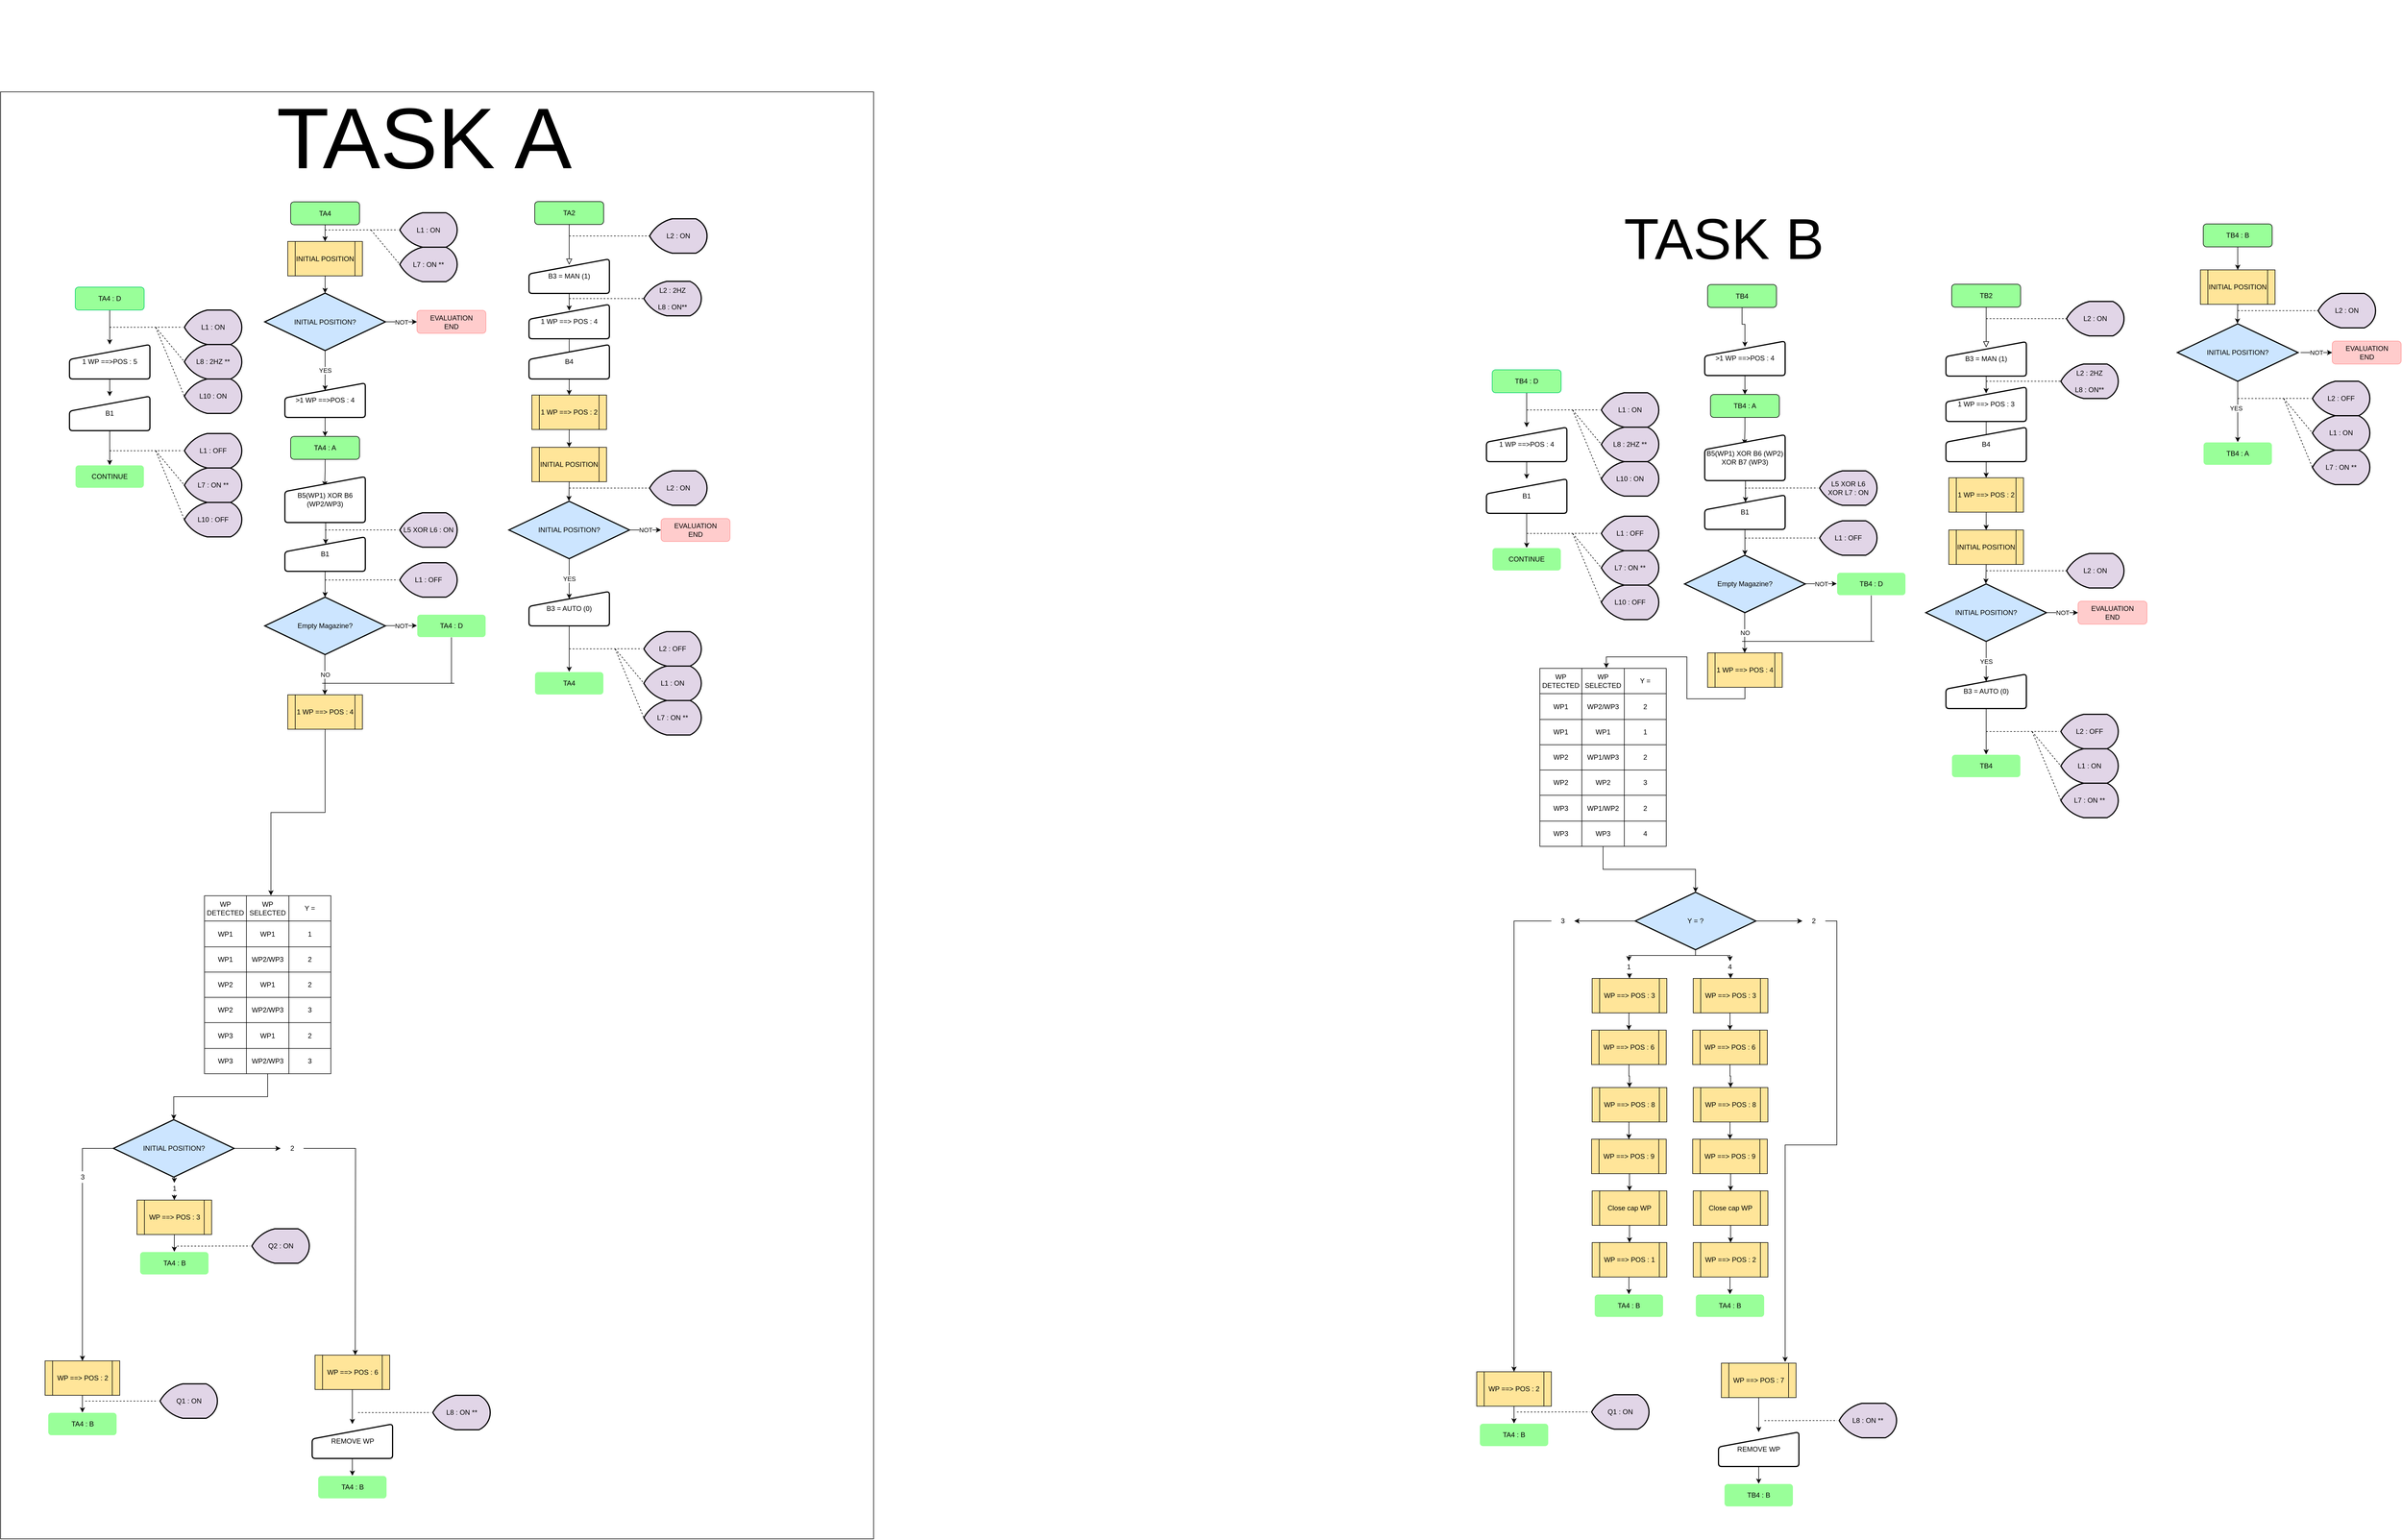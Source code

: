 <mxfile version="13.9.2" type="github">
  <diagram id="C5RBs43oDa-KdzZeNtuy" name="Page-1">
    <mxGraphModel dx="10481" dy="5784" grid="1" gridSize="10" guides="1" tooltips="1" connect="1" arrows="1" fold="1" page="1" pageScale="1" pageWidth="827" pageHeight="1169" math="0" shadow="0">
      <root>
        <mxCell id="WIyWlLk6GJQsqaUBKTNV-0" />
        <mxCell id="WIyWlLk6GJQsqaUBKTNV-1" parent="WIyWlLk6GJQsqaUBKTNV-0" />
        <mxCell id="AtgP_xt9bwcPU-3vSrDr-0" value="" style="rounded=0;whiteSpace=wrap;html=1;" parent="WIyWlLk6GJQsqaUBKTNV-1" vertex="1">
          <mxGeometry x="-1710" y="-190" width="1520" height="2520" as="geometry" />
        </mxCell>
        <mxCell id="PBRTsVXi39Mgpiq4fNoz-2" value="" style="rounded=0;html=1;jettySize=auto;orthogonalLoop=1;fontSize=11;endArrow=block;endFill=0;endSize=8;strokeWidth=1;shadow=0;labelBackgroundColor=none;edgeStyle=orthogonalEdgeStyle;" parent="WIyWlLk6GJQsqaUBKTNV-1" source="PBRTsVXi39Mgpiq4fNoz-3" edge="1">
          <mxGeometry relative="1" as="geometry">
            <mxPoint x="-720" y="111" as="targetPoint" />
          </mxGeometry>
        </mxCell>
        <mxCell id="PBRTsVXi39Mgpiq4fNoz-3" value="&lt;div&gt;TA2&lt;/div&gt;" style="rounded=1;whiteSpace=wrap;html=1;fontSize=12;glass=0;strokeWidth=1;shadow=0;fillColor=#99FF99;" parent="WIyWlLk6GJQsqaUBKTNV-1" vertex="1">
          <mxGeometry x="-780" y="1" width="120" height="40" as="geometry" />
        </mxCell>
        <mxCell id="PBRTsVXi39Mgpiq4fNoz-4" value="" style="endArrow=none;dashed=1;html=1;" parent="WIyWlLk6GJQsqaUBKTNV-1" edge="1">
          <mxGeometry width="50" height="50" relative="1" as="geometry">
            <mxPoint x="-720" y="61" as="sourcePoint" />
            <mxPoint x="-580" y="61" as="targetPoint" />
          </mxGeometry>
        </mxCell>
        <mxCell id="PBRTsVXi39Mgpiq4fNoz-5" value="&lt;div&gt;L2 : ON&lt;/div&gt;&lt;div&gt;&lt;br&gt;&lt;/div&gt;&lt;div&gt;L7 : ON&lt;br&gt;&lt;/div&gt;" style="strokeWidth=2;html=1;shape=mxgraph.flowchart.display;whiteSpace=wrap;" parent="WIyWlLk6GJQsqaUBKTNV-1" vertex="1">
          <mxGeometry x="-580" y="31" width="100" height="60" as="geometry" />
        </mxCell>
        <mxCell id="PBRTsVXi39Mgpiq4fNoz-6" value="B3 = MAN (1)" style="html=1;strokeWidth=2;shape=manualInput;whiteSpace=wrap;rounded=1;size=26;arcSize=11;" parent="WIyWlLk6GJQsqaUBKTNV-1" vertex="1">
          <mxGeometry x="-790" y="101" width="140" height="60" as="geometry" />
        </mxCell>
        <mxCell id="PBRTsVXi39Mgpiq4fNoz-7" value="" style="endArrow=classic;html=1;exitX=0.5;exitY=1;exitDx=0;exitDy=0;" parent="WIyWlLk6GJQsqaUBKTNV-1" source="PBRTsVXi39Mgpiq4fNoz-6" edge="1">
          <mxGeometry width="50" height="50" relative="1" as="geometry">
            <mxPoint x="-600" y="291" as="sourcePoint" />
            <mxPoint x="-720" y="191" as="targetPoint" />
          </mxGeometry>
        </mxCell>
        <mxCell id="PBRTsVXi39Mgpiq4fNoz-9" value="" style="endArrow=classic;html=1;exitX=0.5;exitY=1;exitDx=0;exitDy=0;" parent="WIyWlLk6GJQsqaUBKTNV-1" edge="1">
          <mxGeometry width="50" height="50" relative="1" as="geometry">
            <mxPoint x="-720" y="240" as="sourcePoint" />
            <mxPoint x="-720" y="300" as="targetPoint" />
          </mxGeometry>
        </mxCell>
        <mxCell id="PBRTsVXi39Mgpiq4fNoz-10" value="&lt;div&gt;L2 : ON&lt;/div&gt;" style="strokeWidth=2;html=1;shape=mxgraph.flowchart.display;whiteSpace=wrap;fillColor=#E1D5E7;" parent="WIyWlLk6GJQsqaUBKTNV-1" vertex="1">
          <mxGeometry x="-580" y="31" width="100" height="60" as="geometry" />
        </mxCell>
        <mxCell id="PBRTsVXi39Mgpiq4fNoz-11" value="&lt;div&gt;L2 : 2HZ&lt;br&gt;&lt;/div&gt;&lt;div&gt;&lt;br&gt;&lt;/div&gt;&lt;div&gt;L8 : ON**&lt;br&gt;&lt;/div&gt;" style="strokeWidth=2;html=1;shape=mxgraph.flowchart.display;whiteSpace=wrap;fillColor=#E1D5E7;" parent="WIyWlLk6GJQsqaUBKTNV-1" vertex="1">
          <mxGeometry x="-590" y="140" width="100" height="60" as="geometry" />
        </mxCell>
        <mxCell id="PBRTsVXi39Mgpiq4fNoz-12" value="" style="endArrow=none;dashed=1;html=1;entryX=0;entryY=0.5;entryDx=0;entryDy=0;entryPerimeter=0;" parent="WIyWlLk6GJQsqaUBKTNV-1" target="PBRTsVXi39Mgpiq4fNoz-11" edge="1">
          <mxGeometry width="50" height="50" relative="1" as="geometry">
            <mxPoint x="-720" y="170" as="sourcePoint" />
            <mxPoint x="-630" y="160" as="targetPoint" />
          </mxGeometry>
        </mxCell>
        <mxCell id="PBRTsVXi39Mgpiq4fNoz-14" style="edgeStyle=orthogonalEdgeStyle;rounded=0;orthogonalLoop=1;jettySize=auto;html=1;exitX=0.5;exitY=1;exitDx=0;exitDy=0;entryX=0.495;entryY=0.242;entryDx=0;entryDy=0;entryPerimeter=0;" parent="WIyWlLk6GJQsqaUBKTNV-1" edge="1">
          <mxGeometry relative="1" as="geometry">
            <mxPoint x="-720" y="488" as="sourcePoint" />
            <mxPoint x="-720.5" y="522.52" as="targetPoint" />
          </mxGeometry>
        </mxCell>
        <mxCell id="PBRTsVXi39Mgpiq4fNoz-16" value="" style="endArrow=classic;html=1;exitX=0.5;exitY=1;exitDx=0;exitDy=0;entryX=0.5;entryY=0;entryDx=0;entryDy=0;" parent="WIyWlLk6GJQsqaUBKTNV-1" source="PBRTsVXi39Mgpiq4fNoz-17" target="PBRTsVXi39Mgpiq4fNoz-47" edge="1">
          <mxGeometry width="50" height="50" relative="1" as="geometry">
            <mxPoint x="-526" y="391" as="sourcePoint" />
            <mxPoint x="-550" y="241" as="targetPoint" />
          </mxGeometry>
        </mxCell>
        <mxCell id="PBRTsVXi39Mgpiq4fNoz-17" value="B4" style="html=1;strokeWidth=2;shape=manualInput;whiteSpace=wrap;rounded=1;size=26;arcSize=11;" parent="WIyWlLk6GJQsqaUBKTNV-1" vertex="1">
          <mxGeometry x="-790" y="250" width="140" height="60" as="geometry" />
        </mxCell>
        <mxCell id="PBRTsVXi39Mgpiq4fNoz-26" value="INITIAL POSITION?" style="strokeWidth=2;html=1;shape=mxgraph.flowchart.decision;whiteSpace=wrap;fillColor=#CCE5FF;" parent="WIyWlLk6GJQsqaUBKTNV-1" vertex="1">
          <mxGeometry x="-825" y="523" width="210" height="100" as="geometry" />
        </mxCell>
        <mxCell id="PBRTsVXi39Mgpiq4fNoz-29" value="" style="endArrow=classic;html=1;exitX=1;exitY=0.5;exitDx=0;exitDy=0;exitPerimeter=0;" parent="WIyWlLk6GJQsqaUBKTNV-1" source="PBRTsVXi39Mgpiq4fNoz-26" edge="1">
          <mxGeometry relative="1" as="geometry">
            <mxPoint x="-516" y="573" as="sourcePoint" />
            <mxPoint x="-560" y="573" as="targetPoint" />
          </mxGeometry>
        </mxCell>
        <mxCell id="PBRTsVXi39Mgpiq4fNoz-30" value="NOT" style="edgeLabel;resizable=0;html=1;align=center;verticalAlign=middle;" parent="PBRTsVXi39Mgpiq4fNoz-29" connectable="0" vertex="1">
          <mxGeometry relative="1" as="geometry" />
        </mxCell>
        <mxCell id="PBRTsVXi39Mgpiq4fNoz-32" value="" style="endArrow=classic;html=1;exitX=0.5;exitY=1;exitDx=0;exitDy=0;exitPerimeter=0;" parent="WIyWlLk6GJQsqaUBKTNV-1" edge="1">
          <mxGeometry relative="1" as="geometry">
            <mxPoint x="-720" y="623" as="sourcePoint" />
            <mxPoint x="-720" y="693" as="targetPoint" />
          </mxGeometry>
        </mxCell>
        <mxCell id="PBRTsVXi39Mgpiq4fNoz-33" value="YES" style="edgeLabel;resizable=0;html=1;align=center;verticalAlign=middle;" parent="PBRTsVXi39Mgpiq4fNoz-32" connectable="0" vertex="1">
          <mxGeometry relative="1" as="geometry" />
        </mxCell>
        <mxCell id="PBRTsVXi39Mgpiq4fNoz-34" style="edgeStyle=orthogonalEdgeStyle;rounded=0;orthogonalLoop=1;jettySize=auto;html=1;exitX=0.5;exitY=1;exitDx=0;exitDy=0;entryX=0.5;entryY=0;entryDx=0;entryDy=0;entryPerimeter=0;" parent="WIyWlLk6GJQsqaUBKTNV-1" source="PBRTsVXi39Mgpiq4fNoz-52" edge="1">
          <mxGeometry relative="1" as="geometry">
            <mxPoint x="-720" y="820" as="targetPoint" />
            <mxPoint x="-720" y="780" as="sourcePoint" />
          </mxGeometry>
        </mxCell>
        <mxCell id="PBRTsVXi39Mgpiq4fNoz-42" value="&lt;div&gt;EVALUATION &lt;br&gt;&lt;/div&gt;&lt;div&gt;END&lt;/div&gt;" style="rounded=1;whiteSpace=wrap;html=1;fontSize=12;glass=0;strokeWidth=1;shadow=0;fillColor=#FFCCCC;strokeColor=#FF9999;" parent="WIyWlLk6GJQsqaUBKTNV-1" vertex="1">
          <mxGeometry x="-560" y="553" width="120" height="40" as="geometry" />
        </mxCell>
        <mxCell id="PBRTsVXi39Mgpiq4fNoz-43" value="TA4" style="rounded=1;whiteSpace=wrap;html=1;fontSize=12;glass=0;strokeWidth=1;shadow=0;fillColor=#99FF99;strokeColor=#FFFFFF;" parent="WIyWlLk6GJQsqaUBKTNV-1" vertex="1">
          <mxGeometry x="-780" y="820" width="120" height="40" as="geometry" />
        </mxCell>
        <mxCell id="PBRTsVXi39Mgpiq4fNoz-45" value="1 WP ==&amp;gt; POS : 4" style="html=1;strokeWidth=2;shape=manualInput;whiteSpace=wrap;rounded=1;size=26;arcSize=11;" parent="WIyWlLk6GJQsqaUBKTNV-1" vertex="1">
          <mxGeometry x="-790" y="180" width="140" height="60" as="geometry" />
        </mxCell>
        <mxCell id="PBRTsVXi39Mgpiq4fNoz-49" style="edgeStyle=orthogonalEdgeStyle;rounded=0;orthogonalLoop=1;jettySize=auto;html=1;exitX=0.5;exitY=1;exitDx=0;exitDy=0;entryX=0.5;entryY=0;entryDx=0;entryDy=0;" parent="WIyWlLk6GJQsqaUBKTNV-1" source="PBRTsVXi39Mgpiq4fNoz-47" target="PBRTsVXi39Mgpiq4fNoz-48" edge="1">
          <mxGeometry relative="1" as="geometry" />
        </mxCell>
        <mxCell id="PBRTsVXi39Mgpiq4fNoz-47" value="1 WP ==&amp;gt; POS : 2" style="shape=process;whiteSpace=wrap;html=1;backgroundOutline=1;fillColor=#FFE599;" parent="WIyWlLk6GJQsqaUBKTNV-1" vertex="1">
          <mxGeometry x="-785" y="338" width="130" height="60" as="geometry" />
        </mxCell>
        <mxCell id="PBRTsVXi39Mgpiq4fNoz-48" value="INITIAL POSITION" style="shape=process;whiteSpace=wrap;html=1;backgroundOutline=1;fillColor=#FFE599;" parent="WIyWlLk6GJQsqaUBKTNV-1" vertex="1">
          <mxGeometry x="-785" y="429" width="130" height="60" as="geometry" />
        </mxCell>
        <mxCell id="PBRTsVXi39Mgpiq4fNoz-50" value="L2 : ON" style="strokeWidth=2;html=1;shape=mxgraph.flowchart.display;whiteSpace=wrap;fillColor=#E1D5E7;" parent="WIyWlLk6GJQsqaUBKTNV-1" vertex="1">
          <mxGeometry x="-580" y="470" width="100" height="60" as="geometry" />
        </mxCell>
        <mxCell id="PBRTsVXi39Mgpiq4fNoz-51" value="" style="endArrow=none;dashed=1;html=1;entryX=0;entryY=0.5;entryDx=0;entryDy=0;entryPerimeter=0;" parent="WIyWlLk6GJQsqaUBKTNV-1" target="PBRTsVXi39Mgpiq4fNoz-50" edge="1">
          <mxGeometry width="50" height="50" relative="1" as="geometry">
            <mxPoint x="-720" y="500" as="sourcePoint" />
            <mxPoint x="-550" y="390" as="targetPoint" />
          </mxGeometry>
        </mxCell>
        <mxCell id="PBRTsVXi39Mgpiq4fNoz-52" value="B3 = AUTO (0)" style="html=1;strokeWidth=2;shape=manualInput;whiteSpace=wrap;rounded=1;size=26;arcSize=11;" parent="WIyWlLk6GJQsqaUBKTNV-1" vertex="1">
          <mxGeometry x="-790" y="680" width="140" height="60" as="geometry" />
        </mxCell>
        <mxCell id="PBRTsVXi39Mgpiq4fNoz-53" value="L2 : OFF" style="strokeWidth=2;html=1;shape=mxgraph.flowchart.display;whiteSpace=wrap;fillColor=#E1D5E7;" parent="WIyWlLk6GJQsqaUBKTNV-1" vertex="1">
          <mxGeometry x="-590" y="750" width="100" height="60" as="geometry" />
        </mxCell>
        <mxCell id="PBRTsVXi39Mgpiq4fNoz-54" value="L1 : ON" style="strokeWidth=2;html=1;shape=mxgraph.flowchart.display;whiteSpace=wrap;fillColor=#E1D5E7;" parent="WIyWlLk6GJQsqaUBKTNV-1" vertex="1">
          <mxGeometry x="-590" y="810" width="100" height="60" as="geometry" />
        </mxCell>
        <mxCell id="PBRTsVXi39Mgpiq4fNoz-55" value="L7 : ON **" style="strokeWidth=2;html=1;shape=mxgraph.flowchart.display;whiteSpace=wrap;fillColor=#E1D5E7;" parent="WIyWlLk6GJQsqaUBKTNV-1" vertex="1">
          <mxGeometry x="-590" y="870" width="100" height="60" as="geometry" />
        </mxCell>
        <mxCell id="PBRTsVXi39Mgpiq4fNoz-56" value="" style="endArrow=none;dashed=1;html=1;entryX=-0.036;entryY=0.498;entryDx=0;entryDy=0;entryPerimeter=0;" parent="WIyWlLk6GJQsqaUBKTNV-1" target="PBRTsVXi39Mgpiq4fNoz-53" edge="1">
          <mxGeometry width="50" height="50" relative="1" as="geometry">
            <mxPoint x="-720" y="780" as="sourcePoint" />
            <mxPoint x="-610" y="770" as="targetPoint" />
          </mxGeometry>
        </mxCell>
        <mxCell id="PBRTsVXi39Mgpiq4fNoz-58" value="" style="endArrow=none;dashed=1;html=1;entryX=0;entryY=0.5;entryDx=0;entryDy=0;entryPerimeter=0;" parent="WIyWlLk6GJQsqaUBKTNV-1" target="PBRTsVXi39Mgpiq4fNoz-54" edge="1">
          <mxGeometry width="50" height="50" relative="1" as="geometry">
            <mxPoint x="-640" y="780" as="sourcePoint" />
            <mxPoint x="-550" y="900" as="targetPoint" />
          </mxGeometry>
        </mxCell>
        <mxCell id="PBRTsVXi39Mgpiq4fNoz-59" value="" style="endArrow=none;dashed=1;html=1;entryX=0;entryY=0.5;entryDx=0;entryDy=0;entryPerimeter=0;" parent="WIyWlLk6GJQsqaUBKTNV-1" target="PBRTsVXi39Mgpiq4fNoz-55" edge="1">
          <mxGeometry width="50" height="50" relative="1" as="geometry">
            <mxPoint x="-640" y="780" as="sourcePoint" />
            <mxPoint x="-600" y="900" as="targetPoint" />
          </mxGeometry>
        </mxCell>
        <mxCell id="PBRTsVXi39Mgpiq4fNoz-62" style="edgeStyle=orthogonalEdgeStyle;rounded=0;orthogonalLoop=1;jettySize=auto;html=1;exitX=0.5;exitY=1;exitDx=0;exitDy=0;entryX=0.5;entryY=0;entryDx=0;entryDy=0;" parent="WIyWlLk6GJQsqaUBKTNV-1" source="PBRTsVXi39Mgpiq4fNoz-60" target="PBRTsVXi39Mgpiq4fNoz-61" edge="1">
          <mxGeometry relative="1" as="geometry" />
        </mxCell>
        <mxCell id="PBRTsVXi39Mgpiq4fNoz-60" value="&lt;div&gt;TA4&lt;/div&gt;" style="rounded=1;whiteSpace=wrap;html=1;fontSize=12;glass=0;strokeWidth=1;shadow=0;fillColor=#99FF99;" parent="WIyWlLk6GJQsqaUBKTNV-1" vertex="1">
          <mxGeometry x="-1205" y="1.5" width="120" height="40" as="geometry" />
        </mxCell>
        <mxCell id="PBRTsVXi39Mgpiq4fNoz-64" style="edgeStyle=orthogonalEdgeStyle;rounded=0;orthogonalLoop=1;jettySize=auto;html=1;exitX=0.5;exitY=1;exitDx=0;exitDy=0;entryX=0.5;entryY=0;entryDx=0;entryDy=0;entryPerimeter=0;" parent="WIyWlLk6GJQsqaUBKTNV-1" source="PBRTsVXi39Mgpiq4fNoz-61" target="PBRTsVXi39Mgpiq4fNoz-63" edge="1">
          <mxGeometry relative="1" as="geometry" />
        </mxCell>
        <mxCell id="PBRTsVXi39Mgpiq4fNoz-61" value="INITIAL POSITION" style="shape=process;whiteSpace=wrap;html=1;backgroundOutline=1;fillColor=#FFE599;" parent="WIyWlLk6GJQsqaUBKTNV-1" vertex="1">
          <mxGeometry x="-1210" y="70.5" width="130" height="60" as="geometry" />
        </mxCell>
        <mxCell id="PBRTsVXi39Mgpiq4fNoz-63" value="INITIAL POSITION?" style="strokeWidth=2;html=1;shape=mxgraph.flowchart.decision;whiteSpace=wrap;fillColor=#CCE5FF;" parent="WIyWlLk6GJQsqaUBKTNV-1" vertex="1">
          <mxGeometry x="-1250" y="160.5" width="210" height="100" as="geometry" />
        </mxCell>
        <mxCell id="PBRTsVXi39Mgpiq4fNoz-65" value="L1 : ON" style="strokeWidth=2;html=1;shape=mxgraph.flowchart.display;whiteSpace=wrap;fillColor=#E1D5E7;" parent="WIyWlLk6GJQsqaUBKTNV-1" vertex="1">
          <mxGeometry x="-1015" y="20.5" width="100" height="60" as="geometry" />
        </mxCell>
        <mxCell id="PBRTsVXi39Mgpiq4fNoz-66" value="L7 : ON **" style="strokeWidth=2;html=1;shape=mxgraph.flowchart.display;whiteSpace=wrap;fillColor=#E1D5E7;" parent="WIyWlLk6GJQsqaUBKTNV-1" vertex="1">
          <mxGeometry x="-1015" y="80.5" width="100" height="60" as="geometry" />
        </mxCell>
        <mxCell id="PBRTsVXi39Mgpiq4fNoz-67" value="" style="endArrow=none;dashed=1;html=1;entryX=-0.036;entryY=0.498;entryDx=0;entryDy=0;entryPerimeter=0;" parent="WIyWlLk6GJQsqaUBKTNV-1" target="PBRTsVXi39Mgpiq4fNoz-65" edge="1">
          <mxGeometry width="50" height="50" relative="1" as="geometry">
            <mxPoint x="-1145" y="50.5" as="sourcePoint" />
            <mxPoint x="-1035" y="40.5" as="targetPoint" />
          </mxGeometry>
        </mxCell>
        <mxCell id="PBRTsVXi39Mgpiq4fNoz-68" value="" style="endArrow=none;dashed=1;html=1;entryX=0;entryY=0.5;entryDx=0;entryDy=0;entryPerimeter=0;" parent="WIyWlLk6GJQsqaUBKTNV-1" target="PBRTsVXi39Mgpiq4fNoz-66" edge="1">
          <mxGeometry width="50" height="50" relative="1" as="geometry">
            <mxPoint x="-1065" y="50.5" as="sourcePoint" />
            <mxPoint x="-975" y="170.5" as="targetPoint" />
          </mxGeometry>
        </mxCell>
        <mxCell id="PBRTsVXi39Mgpiq4fNoz-69" value="" style="endArrow=classic;html=1;exitX=1;exitY=0.5;exitDx=0;exitDy=0;exitPerimeter=0;" parent="WIyWlLk6GJQsqaUBKTNV-1" edge="1">
          <mxGeometry relative="1" as="geometry">
            <mxPoint x="-1040" y="210.5" as="sourcePoint" />
            <mxPoint x="-985" y="210.5" as="targetPoint" />
          </mxGeometry>
        </mxCell>
        <mxCell id="PBRTsVXi39Mgpiq4fNoz-70" value="NOT" style="edgeLabel;resizable=0;html=1;align=center;verticalAlign=middle;" parent="PBRTsVXi39Mgpiq4fNoz-69" connectable="0" vertex="1">
          <mxGeometry relative="1" as="geometry" />
        </mxCell>
        <mxCell id="PBRTsVXi39Mgpiq4fNoz-71" value="&lt;div&gt;EVALUATION &lt;br&gt;&lt;/div&gt;&lt;div&gt;END&lt;/div&gt;" style="rounded=1;whiteSpace=wrap;html=1;fontSize=12;glass=0;strokeWidth=1;shadow=0;fillColor=#FFCCCC;strokeColor=#FF9999;" parent="WIyWlLk6GJQsqaUBKTNV-1" vertex="1">
          <mxGeometry x="-985" y="190.5" width="120" height="40" as="geometry" />
        </mxCell>
        <mxCell id="PBRTsVXi39Mgpiq4fNoz-74" value="" style="endArrow=classic;html=1;exitX=0.5;exitY=1;exitDx=0;exitDy=0;exitPerimeter=0;" parent="WIyWlLk6GJQsqaUBKTNV-1" edge="1">
          <mxGeometry relative="1" as="geometry">
            <mxPoint x="-1145" y="260" as="sourcePoint" />
            <mxPoint x="-1145" y="330" as="targetPoint" />
          </mxGeometry>
        </mxCell>
        <mxCell id="PBRTsVXi39Mgpiq4fNoz-75" value="YES" style="edgeLabel;resizable=0;html=1;align=center;verticalAlign=middle;" parent="PBRTsVXi39Mgpiq4fNoz-74" connectable="0" vertex="1">
          <mxGeometry relative="1" as="geometry" />
        </mxCell>
        <mxCell id="PBRTsVXi39Mgpiq4fNoz-78" style="edgeStyle=orthogonalEdgeStyle;rounded=0;orthogonalLoop=1;jettySize=auto;html=1;exitX=0.5;exitY=1;exitDx=0;exitDy=0;entryX=0.5;entryY=0;entryDx=0;entryDy=0;" parent="WIyWlLk6GJQsqaUBKTNV-1" source="PBRTsVXi39Mgpiq4fNoz-76" target="PBRTsVXi39Mgpiq4fNoz-77" edge="1">
          <mxGeometry relative="1" as="geometry" />
        </mxCell>
        <mxCell id="PBRTsVXi39Mgpiq4fNoz-76" value="&amp;gt;1 WP ==&amp;gt;POS : 4" style="html=1;strokeWidth=2;shape=manualInput;whiteSpace=wrap;rounded=1;size=26;arcSize=11;" parent="WIyWlLk6GJQsqaUBKTNV-1" vertex="1">
          <mxGeometry x="-1215" y="317" width="140" height="60" as="geometry" />
        </mxCell>
        <mxCell id="PBRTsVXi39Mgpiq4fNoz-80" style="edgeStyle=orthogonalEdgeStyle;rounded=0;orthogonalLoop=1;jettySize=auto;html=1;exitX=0.5;exitY=1;exitDx=0;exitDy=0;entryX=0.495;entryY=0.211;entryDx=0;entryDy=0;entryPerimeter=0;" parent="WIyWlLk6GJQsqaUBKTNV-1" source="PBRTsVXi39Mgpiq4fNoz-77" target="PBRTsVXi39Mgpiq4fNoz-79" edge="1">
          <mxGeometry relative="1" as="geometry" />
        </mxCell>
        <mxCell id="PBRTsVXi39Mgpiq4fNoz-77" value="&lt;div&gt;TA4 : A&lt;br&gt;&lt;/div&gt;" style="rounded=1;whiteSpace=wrap;html=1;fontSize=12;glass=0;strokeWidth=1;shadow=0;fillColor=#99FF99;" parent="WIyWlLk6GJQsqaUBKTNV-1" vertex="1">
          <mxGeometry x="-1205" y="410" width="120" height="40" as="geometry" />
        </mxCell>
        <mxCell id="PBRTsVXi39Mgpiq4fNoz-85" style="edgeStyle=orthogonalEdgeStyle;rounded=0;orthogonalLoop=1;jettySize=auto;html=1;exitX=0.5;exitY=1;exitDx=0;exitDy=0;entryX=0.507;entryY=0.21;entryDx=0;entryDy=0;entryPerimeter=0;" parent="WIyWlLk6GJQsqaUBKTNV-1" source="PBRTsVXi39Mgpiq4fNoz-79" target="PBRTsVXi39Mgpiq4fNoz-84" edge="1">
          <mxGeometry relative="1" as="geometry" />
        </mxCell>
        <mxCell id="PBRTsVXi39Mgpiq4fNoz-79" value="B5(WP1) XOR B6 (WP2/WP3)" style="html=1;strokeWidth=2;shape=manualInput;whiteSpace=wrap;rounded=1;size=26;arcSize=11;" parent="WIyWlLk6GJQsqaUBKTNV-1" vertex="1">
          <mxGeometry x="-1215" y="480" width="140" height="80" as="geometry" />
        </mxCell>
        <mxCell id="PBRTsVXi39Mgpiq4fNoz-81" value="L5 XOR L6 : ON" style="strokeWidth=2;html=1;shape=mxgraph.flowchart.display;whiteSpace=wrap;fillColor=#E1D5E7;" parent="WIyWlLk6GJQsqaUBKTNV-1" vertex="1">
          <mxGeometry x="-1015" y="543" width="100" height="60" as="geometry" />
        </mxCell>
        <mxCell id="PBRTsVXi39Mgpiq4fNoz-82" value="" style="endArrow=none;dashed=1;html=1;entryX=-0.036;entryY=0.498;entryDx=0;entryDy=0;entryPerimeter=0;" parent="WIyWlLk6GJQsqaUBKTNV-1" target="PBRTsVXi39Mgpiq4fNoz-81" edge="1">
          <mxGeometry width="50" height="50" relative="1" as="geometry">
            <mxPoint x="-1145" y="573" as="sourcePoint" />
            <mxPoint x="-1035" y="563" as="targetPoint" />
          </mxGeometry>
        </mxCell>
        <mxCell id="PBRTsVXi39Mgpiq4fNoz-88" style="edgeStyle=orthogonalEdgeStyle;rounded=0;orthogonalLoop=1;jettySize=auto;html=1;exitX=0.5;exitY=1;exitDx=0;exitDy=0;entryX=0.5;entryY=0;entryDx=0;entryDy=0;entryPerimeter=0;" parent="WIyWlLk6GJQsqaUBKTNV-1" source="PBRTsVXi39Mgpiq4fNoz-84" target="PBRTsVXi39Mgpiq4fNoz-87" edge="1">
          <mxGeometry relative="1" as="geometry" />
        </mxCell>
        <mxCell id="PBRTsVXi39Mgpiq4fNoz-84" value="B1" style="html=1;strokeWidth=2;shape=manualInput;whiteSpace=wrap;rounded=1;size=26;arcSize=11;" parent="WIyWlLk6GJQsqaUBKTNV-1" vertex="1">
          <mxGeometry x="-1215" y="585" width="140" height="60" as="geometry" />
        </mxCell>
        <mxCell id="PBRTsVXi39Mgpiq4fNoz-86" value="L1 : OFF" style="strokeWidth=2;html=1;shape=mxgraph.flowchart.display;whiteSpace=wrap;fillColor=#E1D5E7;" parent="WIyWlLk6GJQsqaUBKTNV-1" vertex="1">
          <mxGeometry x="-1015" y="630" width="100" height="60" as="geometry" />
        </mxCell>
        <mxCell id="PBRTsVXi39Mgpiq4fNoz-87" value="Empty Magazine?" style="strokeWidth=2;html=1;shape=mxgraph.flowchart.decision;whiteSpace=wrap;fillColor=#CCE5FF;" parent="WIyWlLk6GJQsqaUBKTNV-1" vertex="1">
          <mxGeometry x="-1250" y="690" width="210" height="100" as="geometry" />
        </mxCell>
        <mxCell id="PBRTsVXi39Mgpiq4fNoz-90" value="" style="endArrow=none;dashed=1;html=1;entryX=-0.036;entryY=0.498;entryDx=0;entryDy=0;entryPerimeter=0;" parent="WIyWlLk6GJQsqaUBKTNV-1" edge="1">
          <mxGeometry width="50" height="50" relative="1" as="geometry">
            <mxPoint x="-1145" y="660.12" as="sourcePoint" />
            <mxPoint x="-1018.6" y="660.0" as="targetPoint" />
          </mxGeometry>
        </mxCell>
        <mxCell id="PBRTsVXi39Mgpiq4fNoz-91" value="" style="endArrow=classic;html=1;exitX=0.5;exitY=1;exitDx=0;exitDy=0;exitPerimeter=0;" parent="WIyWlLk6GJQsqaUBKTNV-1" edge="1">
          <mxGeometry relative="1" as="geometry">
            <mxPoint x="-1145.42" y="790" as="sourcePoint" />
            <mxPoint x="-1145.42" y="860" as="targetPoint" />
          </mxGeometry>
        </mxCell>
        <mxCell id="PBRTsVXi39Mgpiq4fNoz-92" value="NO" style="edgeLabel;resizable=0;html=1;align=center;verticalAlign=middle;" parent="PBRTsVXi39Mgpiq4fNoz-91" connectable="0" vertex="1">
          <mxGeometry relative="1" as="geometry" />
        </mxCell>
        <mxCell id="PBRTsVXi39Mgpiq4fNoz-93" value="" style="endArrow=classic;html=1;exitX=1;exitY=0.5;exitDx=0;exitDy=0;exitPerimeter=0;" parent="WIyWlLk6GJQsqaUBKTNV-1" edge="1">
          <mxGeometry relative="1" as="geometry">
            <mxPoint x="-1040" y="739.58" as="sourcePoint" />
            <mxPoint x="-985" y="739.58" as="targetPoint" />
          </mxGeometry>
        </mxCell>
        <mxCell id="PBRTsVXi39Mgpiq4fNoz-94" value="NOT" style="edgeLabel;resizable=0;html=1;align=center;verticalAlign=middle;" parent="PBRTsVXi39Mgpiq4fNoz-93" connectable="0" vertex="1">
          <mxGeometry relative="1" as="geometry" />
        </mxCell>
        <mxCell id="PBRTsVXi39Mgpiq4fNoz-95" value="TA4 : D" style="rounded=1;whiteSpace=wrap;html=1;fontSize=12;glass=0;strokeWidth=1;shadow=0;fillColor=#99FF99;strokeColor=#FFFFFF;" parent="WIyWlLk6GJQsqaUBKTNV-1" vertex="1">
          <mxGeometry x="-985" y="720" width="120" height="40" as="geometry" />
        </mxCell>
        <mxCell id="PBRTsVXi39Mgpiq4fNoz-97" value="" style="endArrow=none;html=1;entryX=0.5;entryY=1;entryDx=0;entryDy=0;" parent="WIyWlLk6GJQsqaUBKTNV-1" target="PBRTsVXi39Mgpiq4fNoz-95" edge="1">
          <mxGeometry width="50" height="50" relative="1" as="geometry">
            <mxPoint x="-925" y="840" as="sourcePoint" />
            <mxPoint x="-980" y="850" as="targetPoint" />
          </mxGeometry>
        </mxCell>
        <mxCell id="PBRTsVXi39Mgpiq4fNoz-98" value="" style="endArrow=none;html=1;" parent="WIyWlLk6GJQsqaUBKTNV-1" edge="1">
          <mxGeometry width="50" height="50" relative="1" as="geometry">
            <mxPoint x="-1150" y="840" as="sourcePoint" />
            <mxPoint x="-920" y="840" as="targetPoint" />
          </mxGeometry>
        </mxCell>
        <mxCell id="PBRTsVXi39Mgpiq4fNoz-151" style="edgeStyle=orthogonalEdgeStyle;rounded=0;orthogonalLoop=1;jettySize=auto;html=1;exitX=0.5;exitY=1;exitDx=0;exitDy=0;entryX=0.526;entryY=-0.012;entryDx=0;entryDy=0;entryPerimeter=0;" parent="WIyWlLk6GJQsqaUBKTNV-1" source="PBRTsVXi39Mgpiq4fNoz-100" target="PBRTsVXi39Mgpiq4fNoz-123" edge="1">
          <mxGeometry relative="1" as="geometry" />
        </mxCell>
        <mxCell id="PBRTsVXi39Mgpiq4fNoz-100" value="1 WP ==&amp;gt; POS : 4" style="shape=process;whiteSpace=wrap;html=1;backgroundOutline=1;fillColor=#FFE599;" parent="WIyWlLk6GJQsqaUBKTNV-1" vertex="1">
          <mxGeometry x="-1210" y="860" width="130" height="60" as="geometry" />
        </mxCell>
        <mxCell id="PBRTsVXi39Mgpiq4fNoz-111" style="edgeStyle=orthogonalEdgeStyle;rounded=0;orthogonalLoop=1;jettySize=auto;html=1;exitX=0.5;exitY=1;exitDx=0;exitDy=0;" parent="WIyWlLk6GJQsqaUBKTNV-1" source="PBRTsVXi39Mgpiq4fNoz-102" target="PBRTsVXi39Mgpiq4fNoz-110" edge="1">
          <mxGeometry relative="1" as="geometry" />
        </mxCell>
        <mxCell id="PBRTsVXi39Mgpiq4fNoz-102" value="TA4 : D" style="rounded=1;whiteSpace=wrap;html=1;fontSize=12;glass=0;strokeWidth=1;shadow=0;fillColor=#99FF99;strokeColor=#00CC66;" parent="WIyWlLk6GJQsqaUBKTNV-1" vertex="1">
          <mxGeometry x="-1580" y="150" width="120" height="40" as="geometry" />
        </mxCell>
        <mxCell id="PBRTsVXi39Mgpiq4fNoz-103" value="L1 : ON" style="strokeWidth=2;html=1;shape=mxgraph.flowchart.display;whiteSpace=wrap;fillColor=#E1D5E7;" parent="WIyWlLk6GJQsqaUBKTNV-1" vertex="1">
          <mxGeometry x="-1390" y="190" width="100" height="60" as="geometry" />
        </mxCell>
        <mxCell id="PBRTsVXi39Mgpiq4fNoz-104" value="L8 : 2HZ **" style="strokeWidth=2;html=1;shape=mxgraph.flowchart.display;whiteSpace=wrap;fillColor=#E1D5E7;" parent="WIyWlLk6GJQsqaUBKTNV-1" vertex="1">
          <mxGeometry x="-1390" y="250" width="100" height="60" as="geometry" />
        </mxCell>
        <mxCell id="PBRTsVXi39Mgpiq4fNoz-105" value="L10 : ON" style="strokeWidth=2;html=1;shape=mxgraph.flowchart.display;whiteSpace=wrap;fillColor=#E1D5E7;" parent="WIyWlLk6GJQsqaUBKTNV-1" vertex="1">
          <mxGeometry x="-1390" y="310" width="100" height="60" as="geometry" />
        </mxCell>
        <mxCell id="PBRTsVXi39Mgpiq4fNoz-106" value="" style="endArrow=none;dashed=1;html=1;entryX=-0.036;entryY=0.498;entryDx=0;entryDy=0;entryPerimeter=0;" parent="WIyWlLk6GJQsqaUBKTNV-1" target="PBRTsVXi39Mgpiq4fNoz-103" edge="1">
          <mxGeometry width="50" height="50" relative="1" as="geometry">
            <mxPoint x="-1520" y="220" as="sourcePoint" />
            <mxPoint x="-1410" y="210" as="targetPoint" />
          </mxGeometry>
        </mxCell>
        <mxCell id="PBRTsVXi39Mgpiq4fNoz-107" value="" style="endArrow=none;dashed=1;html=1;entryX=0;entryY=0.5;entryDx=0;entryDy=0;entryPerimeter=0;" parent="WIyWlLk6GJQsqaUBKTNV-1" target="PBRTsVXi39Mgpiq4fNoz-104" edge="1">
          <mxGeometry width="50" height="50" relative="1" as="geometry">
            <mxPoint x="-1440" y="220" as="sourcePoint" />
            <mxPoint x="-1350" y="340" as="targetPoint" />
          </mxGeometry>
        </mxCell>
        <mxCell id="PBRTsVXi39Mgpiq4fNoz-108" value="" style="endArrow=none;dashed=1;html=1;entryX=0;entryY=0.5;entryDx=0;entryDy=0;entryPerimeter=0;" parent="WIyWlLk6GJQsqaUBKTNV-1" target="PBRTsVXi39Mgpiq4fNoz-105" edge="1">
          <mxGeometry width="50" height="50" relative="1" as="geometry">
            <mxPoint x="-1440" y="220" as="sourcePoint" />
            <mxPoint x="-1400" y="340" as="targetPoint" />
          </mxGeometry>
        </mxCell>
        <mxCell id="PBRTsVXi39Mgpiq4fNoz-113" style="edgeStyle=orthogonalEdgeStyle;rounded=0;orthogonalLoop=1;jettySize=auto;html=1;exitX=0.5;exitY=1;exitDx=0;exitDy=0;entryX=0.5;entryY=0;entryDx=0;entryDy=0;" parent="WIyWlLk6GJQsqaUBKTNV-1" source="PBRTsVXi39Mgpiq4fNoz-110" target="PBRTsVXi39Mgpiq4fNoz-112" edge="1">
          <mxGeometry relative="1" as="geometry" />
        </mxCell>
        <mxCell id="PBRTsVXi39Mgpiq4fNoz-110" value="1 WP ==&amp;gt;POS : 5" style="html=1;strokeWidth=2;shape=manualInput;whiteSpace=wrap;rounded=1;size=26;arcSize=11;" parent="WIyWlLk6GJQsqaUBKTNV-1" vertex="1">
          <mxGeometry x="-1590" y="250" width="140" height="60" as="geometry" />
        </mxCell>
        <mxCell id="PBRTsVXi39Mgpiq4fNoz-121" style="edgeStyle=orthogonalEdgeStyle;rounded=0;orthogonalLoop=1;jettySize=auto;html=1;exitX=0.5;exitY=1;exitDx=0;exitDy=0;entryX=0.5;entryY=0;entryDx=0;entryDy=0;" parent="WIyWlLk6GJQsqaUBKTNV-1" source="PBRTsVXi39Mgpiq4fNoz-112" target="PBRTsVXi39Mgpiq4fNoz-120" edge="1">
          <mxGeometry relative="1" as="geometry" />
        </mxCell>
        <mxCell id="PBRTsVXi39Mgpiq4fNoz-112" value="B1" style="html=1;strokeWidth=2;shape=manualInput;whiteSpace=wrap;rounded=1;size=26;arcSize=11;" parent="WIyWlLk6GJQsqaUBKTNV-1" vertex="1">
          <mxGeometry x="-1590" y="340" width="140" height="60" as="geometry" />
        </mxCell>
        <mxCell id="PBRTsVXi39Mgpiq4fNoz-114" value="L1 : OFF" style="strokeWidth=2;html=1;shape=mxgraph.flowchart.display;whiteSpace=wrap;fillColor=#E1D5E7;" parent="WIyWlLk6GJQsqaUBKTNV-1" vertex="1">
          <mxGeometry x="-1390" y="405" width="100" height="60" as="geometry" />
        </mxCell>
        <mxCell id="PBRTsVXi39Mgpiq4fNoz-115" value="L7 : ON **" style="strokeWidth=2;html=1;shape=mxgraph.flowchart.display;whiteSpace=wrap;fillColor=#E1D5E7;" parent="WIyWlLk6GJQsqaUBKTNV-1" vertex="1">
          <mxGeometry x="-1390" y="465" width="100" height="60" as="geometry" />
        </mxCell>
        <mxCell id="PBRTsVXi39Mgpiq4fNoz-116" value="L10 : OFF" style="strokeWidth=2;html=1;shape=mxgraph.flowchart.display;whiteSpace=wrap;fillColor=#E1D5E7;" parent="WIyWlLk6GJQsqaUBKTNV-1" vertex="1">
          <mxGeometry x="-1390" y="525" width="100" height="60" as="geometry" />
        </mxCell>
        <mxCell id="PBRTsVXi39Mgpiq4fNoz-117" value="" style="endArrow=none;dashed=1;html=1;entryX=-0.036;entryY=0.498;entryDx=0;entryDy=0;entryPerimeter=0;" parent="WIyWlLk6GJQsqaUBKTNV-1" target="PBRTsVXi39Mgpiq4fNoz-114" edge="1">
          <mxGeometry width="50" height="50" relative="1" as="geometry">
            <mxPoint x="-1520" y="435.0" as="sourcePoint" />
            <mxPoint x="-1410" y="425" as="targetPoint" />
          </mxGeometry>
        </mxCell>
        <mxCell id="PBRTsVXi39Mgpiq4fNoz-118" value="" style="endArrow=none;dashed=1;html=1;entryX=0;entryY=0.5;entryDx=0;entryDy=0;entryPerimeter=0;" parent="WIyWlLk6GJQsqaUBKTNV-1" target="PBRTsVXi39Mgpiq4fNoz-115" edge="1">
          <mxGeometry width="50" height="50" relative="1" as="geometry">
            <mxPoint x="-1440" y="435.0" as="sourcePoint" />
            <mxPoint x="-1350" y="555" as="targetPoint" />
          </mxGeometry>
        </mxCell>
        <mxCell id="PBRTsVXi39Mgpiq4fNoz-119" value="" style="endArrow=none;dashed=1;html=1;entryX=0;entryY=0.5;entryDx=0;entryDy=0;entryPerimeter=0;" parent="WIyWlLk6GJQsqaUBKTNV-1" target="PBRTsVXi39Mgpiq4fNoz-116" edge="1">
          <mxGeometry width="50" height="50" relative="1" as="geometry">
            <mxPoint x="-1440" y="435.0" as="sourcePoint" />
            <mxPoint x="-1400" y="555" as="targetPoint" />
          </mxGeometry>
        </mxCell>
        <mxCell id="PBRTsVXi39Mgpiq4fNoz-120" value="CONTINUE" style="rounded=1;whiteSpace=wrap;html=1;fontSize=12;glass=0;strokeWidth=1;shadow=0;fillColor=#99FF99;strokeColor=#FFFFFF;" parent="WIyWlLk6GJQsqaUBKTNV-1" vertex="1">
          <mxGeometry x="-1580" y="460" width="120" height="40" as="geometry" />
        </mxCell>
        <mxCell id="PBRTsVXi39Mgpiq4fNoz-155" style="edgeStyle=orthogonalEdgeStyle;rounded=0;orthogonalLoop=1;jettySize=auto;html=1;" parent="WIyWlLk6GJQsqaUBKTNV-1" source="PBRTsVXi39Mgpiq4fNoz-122" target="PBRTsVXi39Mgpiq4fNoz-154" edge="1">
          <mxGeometry relative="1" as="geometry" />
        </mxCell>
        <mxCell id="PBRTsVXi39Mgpiq4fNoz-122" value="" style="shape=table;html=1;whiteSpace=wrap;startSize=0;container=1;collapsible=0;childLayout=tableLayout;" parent="WIyWlLk6GJQsqaUBKTNV-1" vertex="1">
          <mxGeometry x="-1355" y="1210" width="220" height="310" as="geometry" />
        </mxCell>
        <mxCell id="PBRTsVXi39Mgpiq4fNoz-123" value="" style="shape=partialRectangle;html=1;whiteSpace=wrap;collapsible=0;dropTarget=0;pointerEvents=0;fillColor=none;top=0;left=0;bottom=0;right=0;points=[[0,0.5],[1,0.5]];portConstraint=eastwest;" parent="PBRTsVXi39Mgpiq4fNoz-122" vertex="1">
          <mxGeometry width="220" height="44" as="geometry" />
        </mxCell>
        <mxCell id="PBRTsVXi39Mgpiq4fNoz-124" value="WP DETECTED" style="shape=partialRectangle;html=1;whiteSpace=wrap;connectable=0;overflow=hidden;fillColor=none;top=0;left=0;bottom=0;right=0;" parent="PBRTsVXi39Mgpiq4fNoz-123" vertex="1">
          <mxGeometry width="73" height="44" as="geometry" />
        </mxCell>
        <mxCell id="PBRTsVXi39Mgpiq4fNoz-125" value="&lt;div&gt;WP&lt;/div&gt;&lt;div&gt;SELECTED&lt;br&gt;&lt;/div&gt;" style="shape=partialRectangle;html=1;whiteSpace=wrap;connectable=0;overflow=hidden;fillColor=none;top=0;left=0;bottom=0;right=0;" parent="PBRTsVXi39Mgpiq4fNoz-123" vertex="1">
          <mxGeometry x="73" width="74" height="44" as="geometry" />
        </mxCell>
        <mxCell id="PBRTsVXi39Mgpiq4fNoz-126" value="Y =" style="shape=partialRectangle;html=1;whiteSpace=wrap;connectable=0;overflow=hidden;fillColor=none;top=0;left=0;bottom=0;right=0;" parent="PBRTsVXi39Mgpiq4fNoz-123" vertex="1">
          <mxGeometry x="147" width="73" height="44" as="geometry" />
        </mxCell>
        <mxCell id="PBRTsVXi39Mgpiq4fNoz-127" value="" style="shape=partialRectangle;html=1;whiteSpace=wrap;collapsible=0;dropTarget=0;pointerEvents=0;fillColor=none;top=0;left=0;bottom=0;right=0;points=[[0,0.5],[1,0.5]];portConstraint=eastwest;" parent="PBRTsVXi39Mgpiq4fNoz-122" vertex="1">
          <mxGeometry y="44" width="220" height="45" as="geometry" />
        </mxCell>
        <mxCell id="PBRTsVXi39Mgpiq4fNoz-128" value="WP1" style="shape=partialRectangle;html=1;whiteSpace=wrap;connectable=0;overflow=hidden;fillColor=none;top=0;left=0;bottom=0;right=0;" parent="PBRTsVXi39Mgpiq4fNoz-127" vertex="1">
          <mxGeometry width="73" height="45" as="geometry" />
        </mxCell>
        <mxCell id="PBRTsVXi39Mgpiq4fNoz-129" value="WP1" style="shape=partialRectangle;html=1;whiteSpace=wrap;connectable=0;overflow=hidden;fillColor=none;top=0;left=0;bottom=0;right=0;" parent="PBRTsVXi39Mgpiq4fNoz-127" vertex="1">
          <mxGeometry x="73" width="74" height="45" as="geometry" />
        </mxCell>
        <mxCell id="PBRTsVXi39Mgpiq4fNoz-130" value="1" style="shape=partialRectangle;html=1;whiteSpace=wrap;connectable=0;overflow=hidden;fillColor=none;top=0;left=0;bottom=0;right=0;" parent="PBRTsVXi39Mgpiq4fNoz-127" vertex="1">
          <mxGeometry x="147" width="73" height="45" as="geometry" />
        </mxCell>
        <mxCell id="PBRTsVXi39Mgpiq4fNoz-131" value="" style="shape=partialRectangle;html=1;whiteSpace=wrap;collapsible=0;dropTarget=0;pointerEvents=0;fillColor=none;top=0;left=0;bottom=0;right=0;points=[[0,0.5],[1,0.5]];portConstraint=eastwest;" parent="PBRTsVXi39Mgpiq4fNoz-122" vertex="1">
          <mxGeometry y="89" width="220" height="44" as="geometry" />
        </mxCell>
        <mxCell id="PBRTsVXi39Mgpiq4fNoz-132" value="WP1" style="shape=partialRectangle;html=1;whiteSpace=wrap;connectable=0;overflow=hidden;fillColor=none;top=0;left=0;bottom=0;right=0;" parent="PBRTsVXi39Mgpiq4fNoz-131" vertex="1">
          <mxGeometry width="73" height="44" as="geometry" />
        </mxCell>
        <mxCell id="PBRTsVXi39Mgpiq4fNoz-133" value="WP2/WP3" style="shape=partialRectangle;html=1;whiteSpace=wrap;connectable=0;overflow=hidden;fillColor=none;top=0;left=0;bottom=0;right=0;" parent="PBRTsVXi39Mgpiq4fNoz-131" vertex="1">
          <mxGeometry x="73" width="74" height="44" as="geometry" />
        </mxCell>
        <mxCell id="PBRTsVXi39Mgpiq4fNoz-134" value="2" style="shape=partialRectangle;html=1;whiteSpace=wrap;connectable=0;overflow=hidden;fillColor=none;top=0;left=0;bottom=0;right=0;" parent="PBRTsVXi39Mgpiq4fNoz-131" vertex="1">
          <mxGeometry x="147" width="73" height="44" as="geometry" />
        </mxCell>
        <mxCell id="PBRTsVXi39Mgpiq4fNoz-135" value="" style="shape=partialRectangle;html=1;whiteSpace=wrap;collapsible=0;dropTarget=0;pointerEvents=0;fillColor=none;top=0;left=0;bottom=0;right=0;points=[[0,0.5],[1,0.5]];portConstraint=eastwest;" parent="PBRTsVXi39Mgpiq4fNoz-122" vertex="1">
          <mxGeometry y="133" width="220" height="44" as="geometry" />
        </mxCell>
        <mxCell id="PBRTsVXi39Mgpiq4fNoz-136" value="WP2" style="shape=partialRectangle;html=1;whiteSpace=wrap;connectable=0;overflow=hidden;fillColor=none;top=0;left=0;bottom=0;right=0;" parent="PBRTsVXi39Mgpiq4fNoz-135" vertex="1">
          <mxGeometry width="73" height="44" as="geometry" />
        </mxCell>
        <mxCell id="PBRTsVXi39Mgpiq4fNoz-137" value="WP1" style="shape=partialRectangle;html=1;whiteSpace=wrap;connectable=0;overflow=hidden;fillColor=none;top=0;left=0;bottom=0;right=0;" parent="PBRTsVXi39Mgpiq4fNoz-135" vertex="1">
          <mxGeometry x="73" width="74" height="44" as="geometry" />
        </mxCell>
        <mxCell id="PBRTsVXi39Mgpiq4fNoz-138" value="2" style="shape=partialRectangle;html=1;whiteSpace=wrap;connectable=0;overflow=hidden;fillColor=none;top=0;left=0;bottom=0;right=0;" parent="PBRTsVXi39Mgpiq4fNoz-135" vertex="1">
          <mxGeometry x="147" width="73" height="44" as="geometry" />
        </mxCell>
        <mxCell id="PBRTsVXi39Mgpiq4fNoz-139" value="" style="shape=partialRectangle;html=1;whiteSpace=wrap;collapsible=0;dropTarget=0;pointerEvents=0;fillColor=none;top=0;left=0;bottom=0;right=0;points=[[0,0.5],[1,0.5]];portConstraint=eastwest;" parent="PBRTsVXi39Mgpiq4fNoz-122" vertex="1">
          <mxGeometry y="177" width="220" height="44" as="geometry" />
        </mxCell>
        <mxCell id="PBRTsVXi39Mgpiq4fNoz-140" value="WP2" style="shape=partialRectangle;html=1;whiteSpace=wrap;connectable=0;overflow=hidden;fillColor=none;top=0;left=0;bottom=0;right=0;" parent="PBRTsVXi39Mgpiq4fNoz-139" vertex="1">
          <mxGeometry width="73" height="44" as="geometry" />
        </mxCell>
        <mxCell id="PBRTsVXi39Mgpiq4fNoz-141" value="&lt;div&gt;WP2/WP3&lt;/div&gt;" style="shape=partialRectangle;html=1;whiteSpace=wrap;connectable=0;overflow=hidden;fillColor=none;top=0;left=0;bottom=0;right=0;" parent="PBRTsVXi39Mgpiq4fNoz-139" vertex="1">
          <mxGeometry x="73" width="74" height="44" as="geometry" />
        </mxCell>
        <mxCell id="PBRTsVXi39Mgpiq4fNoz-142" value="3" style="shape=partialRectangle;html=1;whiteSpace=wrap;connectable=0;overflow=hidden;fillColor=none;top=0;left=0;bottom=0;right=0;" parent="PBRTsVXi39Mgpiq4fNoz-139" vertex="1">
          <mxGeometry x="147" width="73" height="44" as="geometry" />
        </mxCell>
        <mxCell id="PBRTsVXi39Mgpiq4fNoz-143" value="" style="shape=partialRectangle;html=1;whiteSpace=wrap;collapsible=0;dropTarget=0;pointerEvents=0;fillColor=none;top=0;left=0;bottom=0;right=0;points=[[0,0.5],[1,0.5]];portConstraint=eastwest;" parent="PBRTsVXi39Mgpiq4fNoz-122" vertex="1">
          <mxGeometry y="221" width="220" height="45" as="geometry" />
        </mxCell>
        <mxCell id="PBRTsVXi39Mgpiq4fNoz-144" value="WP3" style="shape=partialRectangle;html=1;whiteSpace=wrap;connectable=0;overflow=hidden;fillColor=none;top=0;left=0;bottom=0;right=0;" parent="PBRTsVXi39Mgpiq4fNoz-143" vertex="1">
          <mxGeometry width="73" height="45" as="geometry" />
        </mxCell>
        <mxCell id="PBRTsVXi39Mgpiq4fNoz-145" value="WP1" style="shape=partialRectangle;html=1;whiteSpace=wrap;connectable=0;overflow=hidden;fillColor=none;top=0;left=0;bottom=0;right=0;" parent="PBRTsVXi39Mgpiq4fNoz-143" vertex="1">
          <mxGeometry x="73" width="74" height="45" as="geometry" />
        </mxCell>
        <mxCell id="PBRTsVXi39Mgpiq4fNoz-146" value="2" style="shape=partialRectangle;html=1;whiteSpace=wrap;connectable=0;overflow=hidden;fillColor=none;top=0;left=0;bottom=0;right=0;" parent="PBRTsVXi39Mgpiq4fNoz-143" vertex="1">
          <mxGeometry x="147" width="73" height="45" as="geometry" />
        </mxCell>
        <mxCell id="PBRTsVXi39Mgpiq4fNoz-147" value="" style="shape=partialRectangle;html=1;whiteSpace=wrap;collapsible=0;dropTarget=0;pointerEvents=0;fillColor=none;top=0;left=0;bottom=0;right=0;points=[[0,0.5],[1,0.5]];portConstraint=eastwest;" parent="PBRTsVXi39Mgpiq4fNoz-122" vertex="1">
          <mxGeometry y="266" width="220" height="44" as="geometry" />
        </mxCell>
        <mxCell id="PBRTsVXi39Mgpiq4fNoz-148" value="WP3" style="shape=partialRectangle;html=1;whiteSpace=wrap;connectable=0;overflow=hidden;fillColor=none;top=0;left=0;bottom=0;right=0;" parent="PBRTsVXi39Mgpiq4fNoz-147" vertex="1">
          <mxGeometry width="73" height="44" as="geometry" />
        </mxCell>
        <mxCell id="PBRTsVXi39Mgpiq4fNoz-149" value="WP2/WP3" style="shape=partialRectangle;html=1;whiteSpace=wrap;connectable=0;overflow=hidden;fillColor=none;top=0;left=0;bottom=0;right=0;" parent="PBRTsVXi39Mgpiq4fNoz-147" vertex="1">
          <mxGeometry x="73" width="74" height="44" as="geometry" />
        </mxCell>
        <mxCell id="PBRTsVXi39Mgpiq4fNoz-150" value="3" style="shape=partialRectangle;html=1;whiteSpace=wrap;connectable=0;overflow=hidden;fillColor=none;top=0;left=0;bottom=0;right=0;" parent="PBRTsVXi39Mgpiq4fNoz-147" vertex="1">
          <mxGeometry x="147" width="73" height="44" as="geometry" />
        </mxCell>
        <mxCell id="PBRTsVXi39Mgpiq4fNoz-157" style="edgeStyle=orthogonalEdgeStyle;rounded=0;orthogonalLoop=1;jettySize=auto;html=1;exitX=0.5;exitY=1;exitDx=0;exitDy=0;exitPerimeter=0;entryX=0.5;entryY=0;entryDx=0;entryDy=0;" parent="WIyWlLk6GJQsqaUBKTNV-1" source="PBRTsVXi39Mgpiq4fNoz-162" target="PBRTsVXi39Mgpiq4fNoz-156" edge="1">
          <mxGeometry relative="1" as="geometry" />
        </mxCell>
        <mxCell id="PBRTsVXi39Mgpiq4fNoz-164" style="edgeStyle=orthogonalEdgeStyle;rounded=0;orthogonalLoop=1;jettySize=auto;html=1;exitX=1;exitY=0.5;exitDx=0;exitDy=0;exitPerimeter=0;" parent="WIyWlLk6GJQsqaUBKTNV-1" source="PBRTsVXi39Mgpiq4fNoz-172" edge="1">
          <mxGeometry relative="1" as="geometry">
            <mxPoint x="-1092.5" y="2010" as="targetPoint" />
          </mxGeometry>
        </mxCell>
        <mxCell id="PBRTsVXi39Mgpiq4fNoz-176" style="edgeStyle=orthogonalEdgeStyle;rounded=0;orthogonalLoop=1;jettySize=auto;html=1;exitX=0;exitY=0.5;exitDx=0;exitDy=0;exitPerimeter=0;entryX=0.5;entryY=0;entryDx=0;entryDy=0;" parent="WIyWlLk6GJQsqaUBKTNV-1" source="PBRTsVXi39Mgpiq4fNoz-154" target="PBRTsVXi39Mgpiq4fNoz-177" edge="1">
          <mxGeometry relative="1" as="geometry">
            <mxPoint x="-1672.5" y="2020" as="targetPoint" />
          </mxGeometry>
        </mxCell>
        <mxCell id="PBRTsVXi39Mgpiq4fNoz-154" value="INITIAL POSITION?" style="strokeWidth=2;html=1;shape=mxgraph.flowchart.decision;whiteSpace=wrap;fillColor=#CCE5FF;" parent="WIyWlLk6GJQsqaUBKTNV-1" vertex="1">
          <mxGeometry x="-1513.5" y="1600" width="210" height="100" as="geometry" />
        </mxCell>
        <mxCell id="PBRTsVXi39Mgpiq4fNoz-159" style="edgeStyle=orthogonalEdgeStyle;rounded=0;orthogonalLoop=1;jettySize=auto;html=1;exitX=0.5;exitY=1;exitDx=0;exitDy=0;entryX=0.5;entryY=0;entryDx=0;entryDy=0;" parent="WIyWlLk6GJQsqaUBKTNV-1" source="PBRTsVXi39Mgpiq4fNoz-156" target="PBRTsVXi39Mgpiq4fNoz-158" edge="1">
          <mxGeometry relative="1" as="geometry" />
        </mxCell>
        <mxCell id="PBRTsVXi39Mgpiq4fNoz-156" value="WP ==&amp;gt; POS : 3" style="shape=process;whiteSpace=wrap;html=1;backgroundOutline=1;fillColor=#FFE599;" parent="WIyWlLk6GJQsqaUBKTNV-1" vertex="1">
          <mxGeometry x="-1472.5" y="1740" width="130" height="60" as="geometry" />
        </mxCell>
        <mxCell id="PBRTsVXi39Mgpiq4fNoz-158" value="TA4 : B" style="rounded=1;whiteSpace=wrap;html=1;fontSize=12;glass=0;strokeWidth=1;shadow=0;fillColor=#99FF99;strokeColor=#FFFFFF;" parent="WIyWlLk6GJQsqaUBKTNV-1" vertex="1">
          <mxGeometry x="-1467.5" y="1830" width="120" height="40" as="geometry" />
        </mxCell>
        <mxCell id="PBRTsVXi39Mgpiq4fNoz-160" value="Q2 : ON" style="strokeWidth=2;html=1;shape=mxgraph.flowchart.display;whiteSpace=wrap;fillColor=#E1D5E7;" parent="WIyWlLk6GJQsqaUBKTNV-1" vertex="1">
          <mxGeometry x="-1272.5" y="1790" width="100" height="60" as="geometry" />
        </mxCell>
        <mxCell id="PBRTsVXi39Mgpiq4fNoz-161" value="" style="endArrow=none;dashed=1;html=1;entryX=-0.036;entryY=0.498;entryDx=0;entryDy=0;entryPerimeter=0;" parent="WIyWlLk6GJQsqaUBKTNV-1" edge="1">
          <mxGeometry width="50" height="50" relative="1" as="geometry">
            <mxPoint x="-1402.5" y="1820.12" as="sourcePoint" />
            <mxPoint x="-1276.1" y="1820" as="targetPoint" />
          </mxGeometry>
        </mxCell>
        <mxCell id="PBRTsVXi39Mgpiq4fNoz-162" value="1" style="text;html=1;strokeColor=#FFFFFF;fillColor=#FFFFFF;align=center;verticalAlign=middle;whiteSpace=wrap;rounded=0;" parent="WIyWlLk6GJQsqaUBKTNV-1" vertex="1">
          <mxGeometry x="-1427.5" y="1710" width="40" height="20" as="geometry" />
        </mxCell>
        <mxCell id="PBRTsVXi39Mgpiq4fNoz-163" style="edgeStyle=orthogonalEdgeStyle;rounded=0;orthogonalLoop=1;jettySize=auto;html=1;exitX=0.5;exitY=1;exitDx=0;exitDy=0;exitPerimeter=0;entryX=0.5;entryY=0;entryDx=0;entryDy=0;" parent="WIyWlLk6GJQsqaUBKTNV-1" source="PBRTsVXi39Mgpiq4fNoz-154" target="PBRTsVXi39Mgpiq4fNoz-162" edge="1">
          <mxGeometry relative="1" as="geometry">
            <mxPoint x="-1407.5" y="1700" as="sourcePoint" />
            <mxPoint x="-1407.5" y="1740" as="targetPoint" />
          </mxGeometry>
        </mxCell>
        <mxCell id="PBRTsVXi39Mgpiq4fNoz-169" style="edgeStyle=orthogonalEdgeStyle;rounded=0;orthogonalLoop=1;jettySize=auto;html=1;exitX=0.5;exitY=1;exitDx=0;exitDy=0;entryX=0.5;entryY=0;entryDx=0;entryDy=0;" parent="WIyWlLk6GJQsqaUBKTNV-1" source="PBRTsVXi39Mgpiq4fNoz-165" target="PBRTsVXi39Mgpiq4fNoz-168" edge="1">
          <mxGeometry relative="1" as="geometry" />
        </mxCell>
        <mxCell id="PBRTsVXi39Mgpiq4fNoz-165" value="WP ==&amp;gt; POS : 6" style="shape=process;whiteSpace=wrap;html=1;backgroundOutline=1;fillColor=#FFE599;" parent="WIyWlLk6GJQsqaUBKTNV-1" vertex="1">
          <mxGeometry x="-1162.5" y="2010" width="130" height="60" as="geometry" />
        </mxCell>
        <mxCell id="PBRTsVXi39Mgpiq4fNoz-166" value="L8 : ON **" style="strokeWidth=2;html=1;shape=mxgraph.flowchart.display;whiteSpace=wrap;fillColor=#E1D5E7;" parent="WIyWlLk6GJQsqaUBKTNV-1" vertex="1">
          <mxGeometry x="-957.5" y="2080" width="100" height="60" as="geometry" />
        </mxCell>
        <mxCell id="PBRTsVXi39Mgpiq4fNoz-167" value="" style="endArrow=none;dashed=1;html=1;entryX=-0.036;entryY=0.498;entryDx=0;entryDy=0;entryPerimeter=0;" parent="WIyWlLk6GJQsqaUBKTNV-1" edge="1">
          <mxGeometry width="50" height="50" relative="1" as="geometry">
            <mxPoint x="-1087.5" y="2110.12" as="sourcePoint" />
            <mxPoint x="-961.1" y="2110" as="targetPoint" />
          </mxGeometry>
        </mxCell>
        <mxCell id="PBRTsVXi39Mgpiq4fNoz-171" style="edgeStyle=orthogonalEdgeStyle;rounded=0;orthogonalLoop=1;jettySize=auto;html=1;exitX=0.5;exitY=1;exitDx=0;exitDy=0;entryX=0.5;entryY=0;entryDx=0;entryDy=0;" parent="WIyWlLk6GJQsqaUBKTNV-1" source="PBRTsVXi39Mgpiq4fNoz-168" target="PBRTsVXi39Mgpiq4fNoz-170" edge="1">
          <mxGeometry relative="1" as="geometry" />
        </mxCell>
        <mxCell id="PBRTsVXi39Mgpiq4fNoz-168" value="REMOVE WP" style="html=1;strokeWidth=2;shape=manualInput;whiteSpace=wrap;rounded=1;size=26;arcSize=11;" parent="WIyWlLk6GJQsqaUBKTNV-1" vertex="1">
          <mxGeometry x="-1167.5" y="2130" width="140" height="60" as="geometry" />
        </mxCell>
        <mxCell id="PBRTsVXi39Mgpiq4fNoz-170" value="TA4 : B" style="rounded=1;whiteSpace=wrap;html=1;fontSize=12;glass=0;strokeWidth=1;shadow=0;fillColor=#99FF99;strokeColor=#FFFFFF;" parent="WIyWlLk6GJQsqaUBKTNV-1" vertex="1">
          <mxGeometry x="-1157.5" y="2220" width="120" height="40" as="geometry" />
        </mxCell>
        <mxCell id="PBRTsVXi39Mgpiq4fNoz-173" style="edgeStyle=orthogonalEdgeStyle;rounded=0;orthogonalLoop=1;jettySize=auto;html=1;exitX=0.5;exitY=1;exitDx=0;exitDy=0;" parent="WIyWlLk6GJQsqaUBKTNV-1" source="PBRTsVXi39Mgpiq4fNoz-172" target="PBRTsVXi39Mgpiq4fNoz-172" edge="1">
          <mxGeometry relative="1" as="geometry" />
        </mxCell>
        <mxCell id="PBRTsVXi39Mgpiq4fNoz-172" value="2" style="text;html=1;strokeColor=none;fillColor=#FFFFFF;align=center;verticalAlign=middle;whiteSpace=wrap;rounded=0;" parent="WIyWlLk6GJQsqaUBKTNV-1" vertex="1">
          <mxGeometry x="-1222.5" y="1640" width="40" height="20" as="geometry" />
        </mxCell>
        <mxCell id="PBRTsVXi39Mgpiq4fNoz-175" style="edgeStyle=orthogonalEdgeStyle;rounded=0;orthogonalLoop=1;jettySize=auto;html=1;exitX=1;exitY=0.5;exitDx=0;exitDy=0;exitPerimeter=0;" parent="WIyWlLk6GJQsqaUBKTNV-1" source="PBRTsVXi39Mgpiq4fNoz-154" target="PBRTsVXi39Mgpiq4fNoz-172" edge="1">
          <mxGeometry relative="1" as="geometry">
            <mxPoint x="-1092.5" y="2010" as="targetPoint" />
            <mxPoint x="-1302.5" y="1650" as="sourcePoint" />
          </mxGeometry>
        </mxCell>
        <mxCell id="PBRTsVXi39Mgpiq4fNoz-181" style="edgeStyle=orthogonalEdgeStyle;rounded=0;orthogonalLoop=1;jettySize=auto;html=1;exitX=0.5;exitY=1;exitDx=0;exitDy=0;entryX=0.5;entryY=0;entryDx=0;entryDy=0;" parent="WIyWlLk6GJQsqaUBKTNV-1" source="PBRTsVXi39Mgpiq4fNoz-177" target="PBRTsVXi39Mgpiq4fNoz-180" edge="1">
          <mxGeometry relative="1" as="geometry" />
        </mxCell>
        <mxCell id="PBRTsVXi39Mgpiq4fNoz-177" value="WP ==&amp;gt; POS : 2" style="shape=process;whiteSpace=wrap;html=1;backgroundOutline=1;fillColor=#FFE599;" parent="WIyWlLk6GJQsqaUBKTNV-1" vertex="1">
          <mxGeometry x="-1632.5" y="2020" width="130" height="60" as="geometry" />
        </mxCell>
        <mxCell id="PBRTsVXi39Mgpiq4fNoz-178" value="Q1 : ON" style="strokeWidth=2;html=1;shape=mxgraph.flowchart.display;whiteSpace=wrap;fillColor=#E1D5E7;" parent="WIyWlLk6GJQsqaUBKTNV-1" vertex="1">
          <mxGeometry x="-1432.5" y="2060" width="100" height="60" as="geometry" />
        </mxCell>
        <mxCell id="PBRTsVXi39Mgpiq4fNoz-179" value="" style="endArrow=none;dashed=1;html=1;entryX=-0.036;entryY=0.498;entryDx=0;entryDy=0;entryPerimeter=0;" parent="WIyWlLk6GJQsqaUBKTNV-1" edge="1">
          <mxGeometry width="50" height="50" relative="1" as="geometry">
            <mxPoint x="-1562.5" y="2090.12" as="sourcePoint" />
            <mxPoint x="-1436.1" y="2090" as="targetPoint" />
          </mxGeometry>
        </mxCell>
        <mxCell id="PBRTsVXi39Mgpiq4fNoz-180" value="TA4 : B" style="rounded=1;whiteSpace=wrap;html=1;fontSize=12;glass=0;strokeWidth=1;shadow=0;fillColor=#99FF99;strokeColor=#FFFFFF;" parent="WIyWlLk6GJQsqaUBKTNV-1" vertex="1">
          <mxGeometry x="-1627.5" y="2110" width="120" height="40" as="geometry" />
        </mxCell>
        <mxCell id="PBRTsVXi39Mgpiq4fNoz-182" value="2" style="text;html=1;strokeColor=none;fillColor=#FFFFFF;align=center;verticalAlign=middle;whiteSpace=wrap;rounded=0;" parent="WIyWlLk6GJQsqaUBKTNV-1" vertex="1">
          <mxGeometry x="-1222.5" y="1640" width="40" height="20" as="geometry" />
        </mxCell>
        <mxCell id="PBRTsVXi39Mgpiq4fNoz-184" value="3" style="text;html=1;strokeColor=none;fillColor=#FFFFFF;align=center;verticalAlign=middle;whiteSpace=wrap;rounded=0;" parent="WIyWlLk6GJQsqaUBKTNV-1" vertex="1">
          <mxGeometry x="-1587.5" y="1690" width="40" height="20" as="geometry" />
        </mxCell>
        <mxCell id="AtgP_xt9bwcPU-3vSrDr-1" value="TASK A" style="text;html=1;strokeColor=none;fillColor=none;align=center;verticalAlign=middle;whiteSpace=wrap;rounded=0;fontSize=150;" parent="WIyWlLk6GJQsqaUBKTNV-1" vertex="1">
          <mxGeometry x="-1480" y="-120" width="1015" height="20" as="geometry" />
        </mxCell>
        <mxCell id="AtgP_xt9bwcPU-3vSrDr-3" value="" style="rounded=0;html=1;jettySize=auto;orthogonalLoop=1;fontSize=11;endArrow=block;endFill=0;endSize=8;strokeWidth=1;shadow=0;labelBackgroundColor=none;edgeStyle=orthogonalEdgeStyle;" parent="WIyWlLk6GJQsqaUBKTNV-1" source="AtgP_xt9bwcPU-3vSrDr-4" edge="1">
          <mxGeometry relative="1" as="geometry">
            <mxPoint x="1747" y="255" as="targetPoint" />
          </mxGeometry>
        </mxCell>
        <mxCell id="AtgP_xt9bwcPU-3vSrDr-4" value="&lt;div&gt;TB2&lt;/div&gt;" style="rounded=1;whiteSpace=wrap;html=1;fontSize=12;glass=0;strokeWidth=1;shadow=0;fillColor=#99FF99;" parent="WIyWlLk6GJQsqaUBKTNV-1" vertex="1">
          <mxGeometry x="1687" y="145" width="120" height="40" as="geometry" />
        </mxCell>
        <mxCell id="AtgP_xt9bwcPU-3vSrDr-5" value="" style="endArrow=none;dashed=1;html=1;" parent="WIyWlLk6GJQsqaUBKTNV-1" edge="1">
          <mxGeometry width="50" height="50" relative="1" as="geometry">
            <mxPoint x="1747" y="205" as="sourcePoint" />
            <mxPoint x="1887" y="205" as="targetPoint" />
          </mxGeometry>
        </mxCell>
        <mxCell id="AtgP_xt9bwcPU-3vSrDr-6" value="&lt;div&gt;L2 : ON&lt;/div&gt;&lt;div&gt;&lt;br&gt;&lt;/div&gt;&lt;div&gt;L7 : ON&lt;br&gt;&lt;/div&gt;" style="strokeWidth=2;html=1;shape=mxgraph.flowchart.display;whiteSpace=wrap;" parent="WIyWlLk6GJQsqaUBKTNV-1" vertex="1">
          <mxGeometry x="1887" y="175" width="100" height="60" as="geometry" />
        </mxCell>
        <mxCell id="AtgP_xt9bwcPU-3vSrDr-7" value="B3 = MAN (1)" style="html=1;strokeWidth=2;shape=manualInput;whiteSpace=wrap;rounded=1;size=26;arcSize=11;" parent="WIyWlLk6GJQsqaUBKTNV-1" vertex="1">
          <mxGeometry x="1677" y="245" width="140" height="60" as="geometry" />
        </mxCell>
        <mxCell id="AtgP_xt9bwcPU-3vSrDr-8" value="" style="endArrow=classic;html=1;exitX=0.5;exitY=1;exitDx=0;exitDy=0;" parent="WIyWlLk6GJQsqaUBKTNV-1" source="AtgP_xt9bwcPU-3vSrDr-7" edge="1">
          <mxGeometry width="50" height="50" relative="1" as="geometry">
            <mxPoint x="1867" y="435" as="sourcePoint" />
            <mxPoint x="1747" y="335" as="targetPoint" />
          </mxGeometry>
        </mxCell>
        <mxCell id="AtgP_xt9bwcPU-3vSrDr-9" value="" style="endArrow=classic;html=1;exitX=0.5;exitY=1;exitDx=0;exitDy=0;" parent="WIyWlLk6GJQsqaUBKTNV-1" edge="1">
          <mxGeometry width="50" height="50" relative="1" as="geometry">
            <mxPoint x="1747" y="384" as="sourcePoint" />
            <mxPoint x="1747" y="444" as="targetPoint" />
          </mxGeometry>
        </mxCell>
        <mxCell id="AtgP_xt9bwcPU-3vSrDr-10" value="&lt;div&gt;L2 : ON&lt;/div&gt;" style="strokeWidth=2;html=1;shape=mxgraph.flowchart.display;whiteSpace=wrap;fillColor=#E1D5E7;" parent="WIyWlLk6GJQsqaUBKTNV-1" vertex="1">
          <mxGeometry x="1887" y="175" width="100" height="60" as="geometry" />
        </mxCell>
        <mxCell id="AtgP_xt9bwcPU-3vSrDr-11" value="&lt;div&gt;L2 : 2HZ&lt;br&gt;&lt;/div&gt;&lt;div&gt;&lt;br&gt;&lt;/div&gt;&lt;div&gt;L8 : ON**&lt;br&gt;&lt;/div&gt;" style="strokeWidth=2;html=1;shape=mxgraph.flowchart.display;whiteSpace=wrap;fillColor=#E1D5E7;" parent="WIyWlLk6GJQsqaUBKTNV-1" vertex="1">
          <mxGeometry x="1877" y="284" width="100" height="60" as="geometry" />
        </mxCell>
        <mxCell id="AtgP_xt9bwcPU-3vSrDr-12" value="" style="endArrow=none;dashed=1;html=1;entryX=0;entryY=0.5;entryDx=0;entryDy=0;entryPerimeter=0;" parent="WIyWlLk6GJQsqaUBKTNV-1" target="AtgP_xt9bwcPU-3vSrDr-11" edge="1">
          <mxGeometry width="50" height="50" relative="1" as="geometry">
            <mxPoint x="1747" y="314" as="sourcePoint" />
            <mxPoint x="1837" y="304" as="targetPoint" />
          </mxGeometry>
        </mxCell>
        <mxCell id="AtgP_xt9bwcPU-3vSrDr-13" style="edgeStyle=orthogonalEdgeStyle;rounded=0;orthogonalLoop=1;jettySize=auto;html=1;exitX=0.5;exitY=1;exitDx=0;exitDy=0;entryX=0.495;entryY=0.242;entryDx=0;entryDy=0;entryPerimeter=0;" parent="WIyWlLk6GJQsqaUBKTNV-1" edge="1">
          <mxGeometry relative="1" as="geometry">
            <mxPoint x="1747" y="632" as="sourcePoint" />
            <mxPoint x="1746.5" y="666.52" as="targetPoint" />
          </mxGeometry>
        </mxCell>
        <mxCell id="AtgP_xt9bwcPU-3vSrDr-14" value="" style="endArrow=classic;html=1;exitX=0.5;exitY=1;exitDx=0;exitDy=0;entryX=0.5;entryY=0;entryDx=0;entryDy=0;" parent="WIyWlLk6GJQsqaUBKTNV-1" source="AtgP_xt9bwcPU-3vSrDr-15" target="AtgP_xt9bwcPU-3vSrDr-26" edge="1">
          <mxGeometry width="50" height="50" relative="1" as="geometry">
            <mxPoint x="1941" y="535" as="sourcePoint" />
            <mxPoint x="1917" y="385" as="targetPoint" />
          </mxGeometry>
        </mxCell>
        <mxCell id="AtgP_xt9bwcPU-3vSrDr-15" value="B4" style="html=1;strokeWidth=2;shape=manualInput;whiteSpace=wrap;rounded=1;size=26;arcSize=11;" parent="WIyWlLk6GJQsqaUBKTNV-1" vertex="1">
          <mxGeometry x="1677" y="394" width="140" height="60" as="geometry" />
        </mxCell>
        <mxCell id="AtgP_xt9bwcPU-3vSrDr-16" value="INITIAL POSITION?" style="strokeWidth=2;html=1;shape=mxgraph.flowchart.decision;whiteSpace=wrap;fillColor=#CCE5FF;" parent="WIyWlLk6GJQsqaUBKTNV-1" vertex="1">
          <mxGeometry x="1642" y="667" width="210" height="100" as="geometry" />
        </mxCell>
        <mxCell id="AtgP_xt9bwcPU-3vSrDr-17" value="" style="endArrow=classic;html=1;exitX=1;exitY=0.5;exitDx=0;exitDy=0;exitPerimeter=0;" parent="WIyWlLk6GJQsqaUBKTNV-1" source="AtgP_xt9bwcPU-3vSrDr-16" edge="1">
          <mxGeometry relative="1" as="geometry">
            <mxPoint x="1951" y="717" as="sourcePoint" />
            <mxPoint x="1907" y="717" as="targetPoint" />
          </mxGeometry>
        </mxCell>
        <mxCell id="AtgP_xt9bwcPU-3vSrDr-18" value="NOT" style="edgeLabel;resizable=0;html=1;align=center;verticalAlign=middle;" parent="AtgP_xt9bwcPU-3vSrDr-17" connectable="0" vertex="1">
          <mxGeometry relative="1" as="geometry" />
        </mxCell>
        <mxCell id="AtgP_xt9bwcPU-3vSrDr-19" value="" style="endArrow=classic;html=1;exitX=0.5;exitY=1;exitDx=0;exitDy=0;exitPerimeter=0;" parent="WIyWlLk6GJQsqaUBKTNV-1" edge="1">
          <mxGeometry relative="1" as="geometry">
            <mxPoint x="1747" y="767" as="sourcePoint" />
            <mxPoint x="1747" y="837" as="targetPoint" />
          </mxGeometry>
        </mxCell>
        <mxCell id="AtgP_xt9bwcPU-3vSrDr-20" value="YES" style="edgeLabel;resizable=0;html=1;align=center;verticalAlign=middle;" parent="AtgP_xt9bwcPU-3vSrDr-19" connectable="0" vertex="1">
          <mxGeometry relative="1" as="geometry" />
        </mxCell>
        <mxCell id="AtgP_xt9bwcPU-3vSrDr-21" style="edgeStyle=orthogonalEdgeStyle;rounded=0;orthogonalLoop=1;jettySize=auto;html=1;exitX=0.5;exitY=1;exitDx=0;exitDy=0;entryX=0.5;entryY=0;entryDx=0;entryDy=0;entryPerimeter=0;" parent="WIyWlLk6GJQsqaUBKTNV-1" source="AtgP_xt9bwcPU-3vSrDr-30" edge="1">
          <mxGeometry relative="1" as="geometry">
            <mxPoint x="1747" y="964" as="targetPoint" />
            <mxPoint x="1747" y="924" as="sourcePoint" />
          </mxGeometry>
        </mxCell>
        <mxCell id="AtgP_xt9bwcPU-3vSrDr-22" value="&lt;div&gt;EVALUATION &lt;br&gt;&lt;/div&gt;&lt;div&gt;END&lt;/div&gt;" style="rounded=1;whiteSpace=wrap;html=1;fontSize=12;glass=0;strokeWidth=1;shadow=0;fillColor=#FFCCCC;strokeColor=#FF9999;" parent="WIyWlLk6GJQsqaUBKTNV-1" vertex="1">
          <mxGeometry x="1907" y="697" width="120" height="40" as="geometry" />
        </mxCell>
        <mxCell id="AtgP_xt9bwcPU-3vSrDr-23" value="TB4" style="rounded=1;whiteSpace=wrap;html=1;fontSize=12;glass=0;strokeWidth=1;shadow=0;fillColor=#99FF99;strokeColor=#FFFFFF;" parent="WIyWlLk6GJQsqaUBKTNV-1" vertex="1">
          <mxGeometry x="1687" y="964" width="120" height="40" as="geometry" />
        </mxCell>
        <mxCell id="AtgP_xt9bwcPU-3vSrDr-24" value="1 WP ==&amp;gt; POS : 3" style="html=1;strokeWidth=2;shape=manualInput;whiteSpace=wrap;rounded=1;size=26;arcSize=11;" parent="WIyWlLk6GJQsqaUBKTNV-1" vertex="1">
          <mxGeometry x="1677" y="324" width="140" height="60" as="geometry" />
        </mxCell>
        <mxCell id="AtgP_xt9bwcPU-3vSrDr-25" style="edgeStyle=orthogonalEdgeStyle;rounded=0;orthogonalLoop=1;jettySize=auto;html=1;exitX=0.5;exitY=1;exitDx=0;exitDy=0;entryX=0.5;entryY=0;entryDx=0;entryDy=0;" parent="WIyWlLk6GJQsqaUBKTNV-1" source="AtgP_xt9bwcPU-3vSrDr-26" target="AtgP_xt9bwcPU-3vSrDr-27" edge="1">
          <mxGeometry relative="1" as="geometry" />
        </mxCell>
        <mxCell id="AtgP_xt9bwcPU-3vSrDr-26" value="1 WP ==&amp;gt; POS : 2" style="shape=process;whiteSpace=wrap;html=1;backgroundOutline=1;fillColor=#FFE599;" parent="WIyWlLk6GJQsqaUBKTNV-1" vertex="1">
          <mxGeometry x="1682" y="482" width="130" height="60" as="geometry" />
        </mxCell>
        <mxCell id="AtgP_xt9bwcPU-3vSrDr-27" value="INITIAL POSITION" style="shape=process;whiteSpace=wrap;html=1;backgroundOutline=1;fillColor=#FFE599;" parent="WIyWlLk6GJQsqaUBKTNV-1" vertex="1">
          <mxGeometry x="1682" y="573" width="130" height="60" as="geometry" />
        </mxCell>
        <mxCell id="AtgP_xt9bwcPU-3vSrDr-28" value="L2 : ON" style="strokeWidth=2;html=1;shape=mxgraph.flowchart.display;whiteSpace=wrap;fillColor=#E1D5E7;" parent="WIyWlLk6GJQsqaUBKTNV-1" vertex="1">
          <mxGeometry x="1887" y="614" width="100" height="60" as="geometry" />
        </mxCell>
        <mxCell id="AtgP_xt9bwcPU-3vSrDr-29" value="" style="endArrow=none;dashed=1;html=1;entryX=0;entryY=0.5;entryDx=0;entryDy=0;entryPerimeter=0;" parent="WIyWlLk6GJQsqaUBKTNV-1" target="AtgP_xt9bwcPU-3vSrDr-28" edge="1">
          <mxGeometry width="50" height="50" relative="1" as="geometry">
            <mxPoint x="1747" y="644" as="sourcePoint" />
            <mxPoint x="1917" y="534" as="targetPoint" />
          </mxGeometry>
        </mxCell>
        <mxCell id="AtgP_xt9bwcPU-3vSrDr-30" value="B3 = AUTO (0)" style="html=1;strokeWidth=2;shape=manualInput;whiteSpace=wrap;rounded=1;size=26;arcSize=11;" parent="WIyWlLk6GJQsqaUBKTNV-1" vertex="1">
          <mxGeometry x="1677" y="824" width="140" height="60" as="geometry" />
        </mxCell>
        <mxCell id="AtgP_xt9bwcPU-3vSrDr-31" value="L2 : OFF" style="strokeWidth=2;html=1;shape=mxgraph.flowchart.display;whiteSpace=wrap;fillColor=#E1D5E7;" parent="WIyWlLk6GJQsqaUBKTNV-1" vertex="1">
          <mxGeometry x="1877" y="894" width="100" height="60" as="geometry" />
        </mxCell>
        <mxCell id="AtgP_xt9bwcPU-3vSrDr-32" value="L1 : ON" style="strokeWidth=2;html=1;shape=mxgraph.flowchart.display;whiteSpace=wrap;fillColor=#E1D5E7;" parent="WIyWlLk6GJQsqaUBKTNV-1" vertex="1">
          <mxGeometry x="1877" y="954" width="100" height="60" as="geometry" />
        </mxCell>
        <mxCell id="AtgP_xt9bwcPU-3vSrDr-33" value="L7 : ON **" style="strokeWidth=2;html=1;shape=mxgraph.flowchart.display;whiteSpace=wrap;fillColor=#E1D5E7;" parent="WIyWlLk6GJQsqaUBKTNV-1" vertex="1">
          <mxGeometry x="1877" y="1014" width="100" height="60" as="geometry" />
        </mxCell>
        <mxCell id="AtgP_xt9bwcPU-3vSrDr-34" value="" style="endArrow=none;dashed=1;html=1;entryX=-0.036;entryY=0.498;entryDx=0;entryDy=0;entryPerimeter=0;" parent="WIyWlLk6GJQsqaUBKTNV-1" target="AtgP_xt9bwcPU-3vSrDr-31" edge="1">
          <mxGeometry width="50" height="50" relative="1" as="geometry">
            <mxPoint x="1747" y="924" as="sourcePoint" />
            <mxPoint x="1857" y="914" as="targetPoint" />
          </mxGeometry>
        </mxCell>
        <mxCell id="AtgP_xt9bwcPU-3vSrDr-35" value="" style="endArrow=none;dashed=1;html=1;entryX=0;entryY=0.5;entryDx=0;entryDy=0;entryPerimeter=0;" parent="WIyWlLk6GJQsqaUBKTNV-1" target="AtgP_xt9bwcPU-3vSrDr-32" edge="1">
          <mxGeometry width="50" height="50" relative="1" as="geometry">
            <mxPoint x="1827" y="924" as="sourcePoint" />
            <mxPoint x="1917" y="1044" as="targetPoint" />
          </mxGeometry>
        </mxCell>
        <mxCell id="AtgP_xt9bwcPU-3vSrDr-36" value="" style="endArrow=none;dashed=1;html=1;entryX=0;entryY=0.5;entryDx=0;entryDy=0;entryPerimeter=0;" parent="WIyWlLk6GJQsqaUBKTNV-1" target="AtgP_xt9bwcPU-3vSrDr-33" edge="1">
          <mxGeometry width="50" height="50" relative="1" as="geometry">
            <mxPoint x="1827" y="924" as="sourcePoint" />
            <mxPoint x="1867" y="1044" as="targetPoint" />
          </mxGeometry>
        </mxCell>
        <mxCell id="AtgP_xt9bwcPU-3vSrDr-37" style="edgeStyle=orthogonalEdgeStyle;rounded=0;orthogonalLoop=1;jettySize=auto;html=1;exitX=0.5;exitY=1;exitDx=0;exitDy=0;entryX=0.5;entryY=0.167;entryDx=0;entryDy=0;entryPerimeter=0;" parent="WIyWlLk6GJQsqaUBKTNV-1" source="AtgP_xt9bwcPU-3vSrDr-38" target="AtgP_xt9bwcPU-3vSrDr-52" edge="1">
          <mxGeometry relative="1" as="geometry">
            <mxPoint x="1322" y="214.5" as="targetPoint" />
          </mxGeometry>
        </mxCell>
        <mxCell id="AtgP_xt9bwcPU-3vSrDr-38" value="&lt;div&gt;TB4&lt;/div&gt;" style="rounded=1;whiteSpace=wrap;html=1;fontSize=12;glass=0;strokeWidth=1;shadow=0;fillColor=#99FF99;" parent="WIyWlLk6GJQsqaUBKTNV-1" vertex="1">
          <mxGeometry x="1262" y="145.5" width="120" height="40" as="geometry" />
        </mxCell>
        <mxCell id="AtgP_xt9bwcPU-3vSrDr-51" style="edgeStyle=orthogonalEdgeStyle;rounded=0;orthogonalLoop=1;jettySize=auto;html=1;exitX=0.5;exitY=1;exitDx=0;exitDy=0;entryX=0.5;entryY=0;entryDx=0;entryDy=0;" parent="WIyWlLk6GJQsqaUBKTNV-1" source="AtgP_xt9bwcPU-3vSrDr-52" target="AtgP_xt9bwcPU-3vSrDr-54" edge="1">
          <mxGeometry relative="1" as="geometry" />
        </mxCell>
        <mxCell id="AtgP_xt9bwcPU-3vSrDr-52" value="&amp;gt;1 WP ==&amp;gt;POS : 4" style="html=1;strokeWidth=2;shape=manualInput;whiteSpace=wrap;rounded=1;size=26;arcSize=11;" parent="WIyWlLk6GJQsqaUBKTNV-1" vertex="1">
          <mxGeometry x="1257" y="244" width="140" height="60" as="geometry" />
        </mxCell>
        <mxCell id="AtgP_xt9bwcPU-3vSrDr-53" style="edgeStyle=orthogonalEdgeStyle;rounded=0;orthogonalLoop=1;jettySize=auto;html=1;exitX=0.5;exitY=1;exitDx=0;exitDy=0;entryX=0.495;entryY=0.211;entryDx=0;entryDy=0;entryPerimeter=0;" parent="WIyWlLk6GJQsqaUBKTNV-1" source="AtgP_xt9bwcPU-3vSrDr-54" target="AtgP_xt9bwcPU-3vSrDr-56" edge="1">
          <mxGeometry relative="1" as="geometry" />
        </mxCell>
        <mxCell id="AtgP_xt9bwcPU-3vSrDr-54" value="&lt;div&gt;TB4 : A&lt;br&gt;&lt;/div&gt;" style="rounded=1;whiteSpace=wrap;html=1;fontSize=12;glass=0;strokeWidth=1;shadow=0;fillColor=#99FF99;" parent="WIyWlLk6GJQsqaUBKTNV-1" vertex="1">
          <mxGeometry x="1267" y="337" width="120" height="40" as="geometry" />
        </mxCell>
        <mxCell id="AtgP_xt9bwcPU-3vSrDr-55" style="edgeStyle=orthogonalEdgeStyle;rounded=0;orthogonalLoop=1;jettySize=auto;html=1;exitX=0.5;exitY=1;exitDx=0;exitDy=0;entryX=0.507;entryY=0.21;entryDx=0;entryDy=0;entryPerimeter=0;" parent="WIyWlLk6GJQsqaUBKTNV-1" source="AtgP_xt9bwcPU-3vSrDr-56" target="AtgP_xt9bwcPU-3vSrDr-60" edge="1">
          <mxGeometry relative="1" as="geometry" />
        </mxCell>
        <mxCell id="AtgP_xt9bwcPU-3vSrDr-56" value="B5(WP1) XOR B6 (WP2) XOR B7 (WP3)" style="html=1;strokeWidth=2;shape=manualInput;whiteSpace=wrap;rounded=1;size=26;arcSize=11;" parent="WIyWlLk6GJQsqaUBKTNV-1" vertex="1">
          <mxGeometry x="1257" y="407" width="140" height="80" as="geometry" />
        </mxCell>
        <mxCell id="AtgP_xt9bwcPU-3vSrDr-57" value="&lt;div&gt;L5 XOR L6&lt;/div&gt;&lt;div&gt;XOR L7 : ON&lt;/div&gt;" style="strokeWidth=2;html=1;shape=mxgraph.flowchart.display;whiteSpace=wrap;fillColor=#E1D5E7;" parent="WIyWlLk6GJQsqaUBKTNV-1" vertex="1">
          <mxGeometry x="1457" y="470" width="100" height="60" as="geometry" />
        </mxCell>
        <mxCell id="AtgP_xt9bwcPU-3vSrDr-58" value="" style="endArrow=none;dashed=1;html=1;entryX=-0.036;entryY=0.498;entryDx=0;entryDy=0;entryPerimeter=0;" parent="WIyWlLk6GJQsqaUBKTNV-1" target="AtgP_xt9bwcPU-3vSrDr-57" edge="1">
          <mxGeometry width="50" height="50" relative="1" as="geometry">
            <mxPoint x="1327" y="500" as="sourcePoint" />
            <mxPoint x="1437" y="490" as="targetPoint" />
          </mxGeometry>
        </mxCell>
        <mxCell id="AtgP_xt9bwcPU-3vSrDr-59" style="edgeStyle=orthogonalEdgeStyle;rounded=0;orthogonalLoop=1;jettySize=auto;html=1;exitX=0.5;exitY=1;exitDx=0;exitDy=0;entryX=0.5;entryY=0;entryDx=0;entryDy=0;entryPerimeter=0;" parent="WIyWlLk6GJQsqaUBKTNV-1" source="AtgP_xt9bwcPU-3vSrDr-60" edge="1">
          <mxGeometry relative="1" as="geometry">
            <mxPoint x="1327" y="617" as="targetPoint" />
          </mxGeometry>
        </mxCell>
        <mxCell id="AtgP_xt9bwcPU-3vSrDr-60" value="B1" style="html=1;strokeWidth=2;shape=manualInput;whiteSpace=wrap;rounded=1;size=26;arcSize=11;" parent="WIyWlLk6GJQsqaUBKTNV-1" vertex="1">
          <mxGeometry x="1257" y="512" width="140" height="60" as="geometry" />
        </mxCell>
        <mxCell id="AtgP_xt9bwcPU-3vSrDr-61" value="L1 : OFF" style="strokeWidth=2;html=1;shape=mxgraph.flowchart.display;whiteSpace=wrap;fillColor=#E1D5E7;" parent="WIyWlLk6GJQsqaUBKTNV-1" vertex="1">
          <mxGeometry x="1457" y="557" width="100" height="60" as="geometry" />
        </mxCell>
        <mxCell id="AtgP_xt9bwcPU-3vSrDr-62" value="Empty Magazine?" style="strokeWidth=2;html=1;shape=mxgraph.flowchart.decision;whiteSpace=wrap;fillColor=#CCE5FF;" parent="WIyWlLk6GJQsqaUBKTNV-1" vertex="1">
          <mxGeometry x="1222" y="617" width="210" height="100" as="geometry" />
        </mxCell>
        <mxCell id="AtgP_xt9bwcPU-3vSrDr-63" value="" style="endArrow=none;dashed=1;html=1;entryX=-0.036;entryY=0.498;entryDx=0;entryDy=0;entryPerimeter=0;" parent="WIyWlLk6GJQsqaUBKTNV-1" edge="1">
          <mxGeometry width="50" height="50" relative="1" as="geometry">
            <mxPoint x="1327" y="587.12" as="sourcePoint" />
            <mxPoint x="1453.4" y="587" as="targetPoint" />
          </mxGeometry>
        </mxCell>
        <mxCell id="AtgP_xt9bwcPU-3vSrDr-64" value="" style="endArrow=classic;html=1;exitX=0.5;exitY=1;exitDx=0;exitDy=0;exitPerimeter=0;" parent="WIyWlLk6GJQsqaUBKTNV-1" edge="1">
          <mxGeometry relative="1" as="geometry">
            <mxPoint x="1326.58" y="717" as="sourcePoint" />
            <mxPoint x="1326.58" y="787" as="targetPoint" />
          </mxGeometry>
        </mxCell>
        <mxCell id="AtgP_xt9bwcPU-3vSrDr-65" value="NO" style="edgeLabel;resizable=0;html=1;align=center;verticalAlign=middle;" parent="AtgP_xt9bwcPU-3vSrDr-64" connectable="0" vertex="1">
          <mxGeometry relative="1" as="geometry" />
        </mxCell>
        <mxCell id="AtgP_xt9bwcPU-3vSrDr-66" value="" style="endArrow=classic;html=1;exitX=1;exitY=0.5;exitDx=0;exitDy=0;exitPerimeter=0;" parent="WIyWlLk6GJQsqaUBKTNV-1" edge="1">
          <mxGeometry relative="1" as="geometry">
            <mxPoint x="1432" y="666.58" as="sourcePoint" />
            <mxPoint x="1487" y="666.58" as="targetPoint" />
          </mxGeometry>
        </mxCell>
        <mxCell id="AtgP_xt9bwcPU-3vSrDr-67" value="NOT" style="edgeLabel;resizable=0;html=1;align=center;verticalAlign=middle;" parent="AtgP_xt9bwcPU-3vSrDr-66" connectable="0" vertex="1">
          <mxGeometry relative="1" as="geometry" />
        </mxCell>
        <mxCell id="AtgP_xt9bwcPU-3vSrDr-68" value="TB4 : D" style="rounded=1;whiteSpace=wrap;html=1;fontSize=12;glass=0;strokeWidth=1;shadow=0;fillColor=#99FF99;strokeColor=#FFFFFF;" parent="WIyWlLk6GJQsqaUBKTNV-1" vertex="1">
          <mxGeometry x="1487" y="647" width="120" height="40" as="geometry" />
        </mxCell>
        <mxCell id="AtgP_xt9bwcPU-3vSrDr-69" value="" style="endArrow=none;html=1;entryX=0.5;entryY=1;entryDx=0;entryDy=0;" parent="WIyWlLk6GJQsqaUBKTNV-1" target="AtgP_xt9bwcPU-3vSrDr-68" edge="1">
          <mxGeometry width="50" height="50" relative="1" as="geometry">
            <mxPoint x="1547" y="767" as="sourcePoint" />
            <mxPoint x="1492" y="777" as="targetPoint" />
          </mxGeometry>
        </mxCell>
        <mxCell id="AtgP_xt9bwcPU-3vSrDr-70" value="" style="endArrow=none;html=1;" parent="WIyWlLk6GJQsqaUBKTNV-1" edge="1">
          <mxGeometry width="50" height="50" relative="1" as="geometry">
            <mxPoint x="1322" y="767" as="sourcePoint" />
            <mxPoint x="1552" y="767" as="targetPoint" />
          </mxGeometry>
        </mxCell>
        <mxCell id="AtgP_xt9bwcPU-3vSrDr-71" style="edgeStyle=orthogonalEdgeStyle;rounded=0;orthogonalLoop=1;jettySize=auto;html=1;exitX=0.5;exitY=1;exitDx=0;exitDy=0;entryX=0.526;entryY=-0.012;entryDx=0;entryDy=0;entryPerimeter=0;" parent="WIyWlLk6GJQsqaUBKTNV-1" source="AtgP_xt9bwcPU-3vSrDr-72" target="AtgP_xt9bwcPU-3vSrDr-94" edge="1">
          <mxGeometry relative="1" as="geometry" />
        </mxCell>
        <mxCell id="AtgP_xt9bwcPU-3vSrDr-72" value="1 WP ==&amp;gt; POS : 4" style="shape=process;whiteSpace=wrap;html=1;backgroundOutline=1;fillColor=#FFE599;" parent="WIyWlLk6GJQsqaUBKTNV-1" vertex="1">
          <mxGeometry x="1262" y="787" width="130" height="60" as="geometry" />
        </mxCell>
        <mxCell id="AtgP_xt9bwcPU-3vSrDr-73" style="edgeStyle=orthogonalEdgeStyle;rounded=0;orthogonalLoop=1;jettySize=auto;html=1;exitX=0.5;exitY=1;exitDx=0;exitDy=0;" parent="WIyWlLk6GJQsqaUBKTNV-1" source="AtgP_xt9bwcPU-3vSrDr-74" target="AtgP_xt9bwcPU-3vSrDr-82" edge="1">
          <mxGeometry relative="1" as="geometry" />
        </mxCell>
        <mxCell id="AtgP_xt9bwcPU-3vSrDr-74" value="TB4 : D" style="rounded=1;whiteSpace=wrap;html=1;fontSize=12;glass=0;strokeWidth=1;shadow=0;fillColor=#99FF99;strokeColor=#00CC66;" parent="WIyWlLk6GJQsqaUBKTNV-1" vertex="1">
          <mxGeometry x="887" y="294" width="120" height="40" as="geometry" />
        </mxCell>
        <mxCell id="AtgP_xt9bwcPU-3vSrDr-75" value="L1 : ON" style="strokeWidth=2;html=1;shape=mxgraph.flowchart.display;whiteSpace=wrap;fillColor=#E1D5E7;" parent="WIyWlLk6GJQsqaUBKTNV-1" vertex="1">
          <mxGeometry x="1077" y="334" width="100" height="60" as="geometry" />
        </mxCell>
        <mxCell id="AtgP_xt9bwcPU-3vSrDr-76" value="L8 : 2HZ **" style="strokeWidth=2;html=1;shape=mxgraph.flowchart.display;whiteSpace=wrap;fillColor=#E1D5E7;" parent="WIyWlLk6GJQsqaUBKTNV-1" vertex="1">
          <mxGeometry x="1077" y="394" width="100" height="60" as="geometry" />
        </mxCell>
        <mxCell id="AtgP_xt9bwcPU-3vSrDr-77" value="L10 : ON" style="strokeWidth=2;html=1;shape=mxgraph.flowchart.display;whiteSpace=wrap;fillColor=#E1D5E7;" parent="WIyWlLk6GJQsqaUBKTNV-1" vertex="1">
          <mxGeometry x="1077" y="454" width="100" height="60" as="geometry" />
        </mxCell>
        <mxCell id="AtgP_xt9bwcPU-3vSrDr-78" value="" style="endArrow=none;dashed=1;html=1;entryX=-0.036;entryY=0.498;entryDx=0;entryDy=0;entryPerimeter=0;" parent="WIyWlLk6GJQsqaUBKTNV-1" target="AtgP_xt9bwcPU-3vSrDr-75" edge="1">
          <mxGeometry width="50" height="50" relative="1" as="geometry">
            <mxPoint x="947" y="364" as="sourcePoint" />
            <mxPoint x="1057" y="354" as="targetPoint" />
          </mxGeometry>
        </mxCell>
        <mxCell id="AtgP_xt9bwcPU-3vSrDr-79" value="" style="endArrow=none;dashed=1;html=1;entryX=0;entryY=0.5;entryDx=0;entryDy=0;entryPerimeter=0;" parent="WIyWlLk6GJQsqaUBKTNV-1" target="AtgP_xt9bwcPU-3vSrDr-76" edge="1">
          <mxGeometry width="50" height="50" relative="1" as="geometry">
            <mxPoint x="1027" y="364" as="sourcePoint" />
            <mxPoint x="1117" y="484" as="targetPoint" />
          </mxGeometry>
        </mxCell>
        <mxCell id="AtgP_xt9bwcPU-3vSrDr-80" value="" style="endArrow=none;dashed=1;html=1;entryX=0;entryY=0.5;entryDx=0;entryDy=0;entryPerimeter=0;" parent="WIyWlLk6GJQsqaUBKTNV-1" target="AtgP_xt9bwcPU-3vSrDr-77" edge="1">
          <mxGeometry width="50" height="50" relative="1" as="geometry">
            <mxPoint x="1027" y="364" as="sourcePoint" />
            <mxPoint x="1067" y="484" as="targetPoint" />
          </mxGeometry>
        </mxCell>
        <mxCell id="AtgP_xt9bwcPU-3vSrDr-81" style="edgeStyle=orthogonalEdgeStyle;rounded=0;orthogonalLoop=1;jettySize=auto;html=1;exitX=0.5;exitY=1;exitDx=0;exitDy=0;entryX=0.5;entryY=0;entryDx=0;entryDy=0;" parent="WIyWlLk6GJQsqaUBKTNV-1" source="AtgP_xt9bwcPU-3vSrDr-82" target="AtgP_xt9bwcPU-3vSrDr-84" edge="1">
          <mxGeometry relative="1" as="geometry" />
        </mxCell>
        <mxCell id="AtgP_xt9bwcPU-3vSrDr-82" value="1 WP ==&amp;gt;POS : 4" style="html=1;strokeWidth=2;shape=manualInput;whiteSpace=wrap;rounded=1;size=26;arcSize=11;" parent="WIyWlLk6GJQsqaUBKTNV-1" vertex="1">
          <mxGeometry x="877" y="394" width="140" height="60" as="geometry" />
        </mxCell>
        <mxCell id="AtgP_xt9bwcPU-3vSrDr-83" style="edgeStyle=orthogonalEdgeStyle;rounded=0;orthogonalLoop=1;jettySize=auto;html=1;exitX=0.5;exitY=1;exitDx=0;exitDy=0;entryX=0.5;entryY=0;entryDx=0;entryDy=0;" parent="WIyWlLk6GJQsqaUBKTNV-1" source="AtgP_xt9bwcPU-3vSrDr-84" target="AtgP_xt9bwcPU-3vSrDr-91" edge="1">
          <mxGeometry relative="1" as="geometry" />
        </mxCell>
        <mxCell id="AtgP_xt9bwcPU-3vSrDr-84" value="B1" style="html=1;strokeWidth=2;shape=manualInput;whiteSpace=wrap;rounded=1;size=26;arcSize=11;" parent="WIyWlLk6GJQsqaUBKTNV-1" vertex="1">
          <mxGeometry x="877" y="484" width="140" height="60" as="geometry" />
        </mxCell>
        <mxCell id="AtgP_xt9bwcPU-3vSrDr-85" value="L1 : OFF" style="strokeWidth=2;html=1;shape=mxgraph.flowchart.display;whiteSpace=wrap;fillColor=#E1D5E7;" parent="WIyWlLk6GJQsqaUBKTNV-1" vertex="1">
          <mxGeometry x="1077" y="549" width="100" height="60" as="geometry" />
        </mxCell>
        <mxCell id="AtgP_xt9bwcPU-3vSrDr-86" value="L7 : ON **" style="strokeWidth=2;html=1;shape=mxgraph.flowchart.display;whiteSpace=wrap;fillColor=#E1D5E7;" parent="WIyWlLk6GJQsqaUBKTNV-1" vertex="1">
          <mxGeometry x="1077" y="609" width="100" height="60" as="geometry" />
        </mxCell>
        <mxCell id="AtgP_xt9bwcPU-3vSrDr-87" value="L10 : OFF" style="strokeWidth=2;html=1;shape=mxgraph.flowchart.display;whiteSpace=wrap;fillColor=#E1D5E7;" parent="WIyWlLk6GJQsqaUBKTNV-1" vertex="1">
          <mxGeometry x="1077" y="669" width="100" height="60" as="geometry" />
        </mxCell>
        <mxCell id="AtgP_xt9bwcPU-3vSrDr-88" value="" style="endArrow=none;dashed=1;html=1;entryX=-0.036;entryY=0.498;entryDx=0;entryDy=0;entryPerimeter=0;" parent="WIyWlLk6GJQsqaUBKTNV-1" target="AtgP_xt9bwcPU-3vSrDr-85" edge="1">
          <mxGeometry width="50" height="50" relative="1" as="geometry">
            <mxPoint x="947" y="579" as="sourcePoint" />
            <mxPoint x="1057" y="569" as="targetPoint" />
          </mxGeometry>
        </mxCell>
        <mxCell id="AtgP_xt9bwcPU-3vSrDr-89" value="" style="endArrow=none;dashed=1;html=1;entryX=0;entryY=0.5;entryDx=0;entryDy=0;entryPerimeter=0;" parent="WIyWlLk6GJQsqaUBKTNV-1" target="AtgP_xt9bwcPU-3vSrDr-86" edge="1">
          <mxGeometry width="50" height="50" relative="1" as="geometry">
            <mxPoint x="1027" y="579" as="sourcePoint" />
            <mxPoint x="1117" y="699" as="targetPoint" />
          </mxGeometry>
        </mxCell>
        <mxCell id="AtgP_xt9bwcPU-3vSrDr-90" value="" style="endArrow=none;dashed=1;html=1;entryX=0;entryY=0.5;entryDx=0;entryDy=0;entryPerimeter=0;" parent="WIyWlLk6GJQsqaUBKTNV-1" target="AtgP_xt9bwcPU-3vSrDr-87" edge="1">
          <mxGeometry width="50" height="50" relative="1" as="geometry">
            <mxPoint x="1027" y="579" as="sourcePoint" />
            <mxPoint x="1067" y="699" as="targetPoint" />
          </mxGeometry>
        </mxCell>
        <mxCell id="AtgP_xt9bwcPU-3vSrDr-91" value="CONTINUE" style="rounded=1;whiteSpace=wrap;html=1;fontSize=12;glass=0;strokeWidth=1;shadow=0;fillColor=#99FF99;strokeColor=#FFFFFF;" parent="WIyWlLk6GJQsqaUBKTNV-1" vertex="1">
          <mxGeometry x="887" y="604" width="120" height="40" as="geometry" />
        </mxCell>
        <mxCell id="AtgP_xt9bwcPU-3vSrDr-92" style="edgeStyle=orthogonalEdgeStyle;rounded=0;orthogonalLoop=1;jettySize=auto;html=1;" parent="WIyWlLk6GJQsqaUBKTNV-1" source="AtgP_xt9bwcPU-3vSrDr-93" target="AtgP_xt9bwcPU-3vSrDr-125" edge="1">
          <mxGeometry relative="1" as="geometry" />
        </mxCell>
        <mxCell id="AtgP_xt9bwcPU-3vSrDr-93" value="" style="shape=table;html=1;whiteSpace=wrap;startSize=0;container=1;collapsible=0;childLayout=tableLayout;" parent="WIyWlLk6GJQsqaUBKTNV-1" vertex="1">
          <mxGeometry x="970" y="814" width="220" height="310" as="geometry" />
        </mxCell>
        <mxCell id="AtgP_xt9bwcPU-3vSrDr-94" value="" style="shape=partialRectangle;html=1;whiteSpace=wrap;collapsible=0;dropTarget=0;pointerEvents=0;fillColor=none;top=0;left=0;bottom=0;right=0;points=[[0,0.5],[1,0.5]];portConstraint=eastwest;" parent="AtgP_xt9bwcPU-3vSrDr-93" vertex="1">
          <mxGeometry width="220" height="44" as="geometry" />
        </mxCell>
        <mxCell id="AtgP_xt9bwcPU-3vSrDr-95" value="WP DETECTED" style="shape=partialRectangle;html=1;whiteSpace=wrap;connectable=0;overflow=hidden;fillColor=none;top=0;left=0;bottom=0;right=0;" parent="AtgP_xt9bwcPU-3vSrDr-94" vertex="1">
          <mxGeometry width="73" height="44" as="geometry" />
        </mxCell>
        <mxCell id="AtgP_xt9bwcPU-3vSrDr-96" value="&lt;div&gt;WP&lt;/div&gt;&lt;div&gt;SELECTED&lt;br&gt;&lt;/div&gt;" style="shape=partialRectangle;html=1;whiteSpace=wrap;connectable=0;overflow=hidden;fillColor=none;top=0;left=0;bottom=0;right=0;" parent="AtgP_xt9bwcPU-3vSrDr-94" vertex="1">
          <mxGeometry x="73" width="74" height="44" as="geometry" />
        </mxCell>
        <mxCell id="AtgP_xt9bwcPU-3vSrDr-97" value="Y =" style="shape=partialRectangle;html=1;whiteSpace=wrap;connectable=0;overflow=hidden;fillColor=none;top=0;left=0;bottom=0;right=0;" parent="AtgP_xt9bwcPU-3vSrDr-94" vertex="1">
          <mxGeometry x="147" width="73" height="44" as="geometry" />
        </mxCell>
        <mxCell id="AtgP_xt9bwcPU-3vSrDr-98" value="" style="shape=partialRectangle;html=1;whiteSpace=wrap;collapsible=0;dropTarget=0;pointerEvents=0;fillColor=none;top=0;left=0;bottom=0;right=0;points=[[0,0.5],[1,0.5]];portConstraint=eastwest;" parent="AtgP_xt9bwcPU-3vSrDr-93" vertex="1">
          <mxGeometry y="44" width="220" height="45" as="geometry" />
        </mxCell>
        <mxCell id="AtgP_xt9bwcPU-3vSrDr-99" value="WP1" style="shape=partialRectangle;html=1;whiteSpace=wrap;connectable=0;overflow=hidden;fillColor=none;top=0;left=0;bottom=0;right=0;" parent="AtgP_xt9bwcPU-3vSrDr-98" vertex="1">
          <mxGeometry width="73" height="45" as="geometry" />
        </mxCell>
        <mxCell id="AtgP_xt9bwcPU-3vSrDr-100" value="WP2/WP3" style="shape=partialRectangle;html=1;whiteSpace=wrap;connectable=0;overflow=hidden;fillColor=none;top=0;left=0;bottom=0;right=0;" parent="AtgP_xt9bwcPU-3vSrDr-98" vertex="1">
          <mxGeometry x="73" width="74" height="45" as="geometry" />
        </mxCell>
        <mxCell id="AtgP_xt9bwcPU-3vSrDr-101" value="2" style="shape=partialRectangle;html=1;whiteSpace=wrap;connectable=0;overflow=hidden;fillColor=none;top=0;left=0;bottom=0;right=0;" parent="AtgP_xt9bwcPU-3vSrDr-98" vertex="1">
          <mxGeometry x="147" width="73" height="45" as="geometry" />
        </mxCell>
        <mxCell id="AtgP_xt9bwcPU-3vSrDr-102" value="" style="shape=partialRectangle;html=1;whiteSpace=wrap;collapsible=0;dropTarget=0;pointerEvents=0;fillColor=none;top=0;left=0;bottom=0;right=0;points=[[0,0.5],[1,0.5]];portConstraint=eastwest;" parent="AtgP_xt9bwcPU-3vSrDr-93" vertex="1">
          <mxGeometry y="89" width="220" height="44" as="geometry" />
        </mxCell>
        <mxCell id="AtgP_xt9bwcPU-3vSrDr-103" value="WP1" style="shape=partialRectangle;html=1;whiteSpace=wrap;connectable=0;overflow=hidden;fillColor=none;top=0;left=0;bottom=0;right=0;" parent="AtgP_xt9bwcPU-3vSrDr-102" vertex="1">
          <mxGeometry width="73" height="44" as="geometry" />
        </mxCell>
        <mxCell id="AtgP_xt9bwcPU-3vSrDr-104" value="WP1" style="shape=partialRectangle;html=1;whiteSpace=wrap;connectable=0;overflow=hidden;fillColor=none;top=0;left=0;bottom=0;right=0;" parent="AtgP_xt9bwcPU-3vSrDr-102" vertex="1">
          <mxGeometry x="73" width="74" height="44" as="geometry" />
        </mxCell>
        <mxCell id="AtgP_xt9bwcPU-3vSrDr-105" value="1" style="shape=partialRectangle;html=1;whiteSpace=wrap;connectable=0;overflow=hidden;fillColor=none;top=0;left=0;bottom=0;right=0;" parent="AtgP_xt9bwcPU-3vSrDr-102" vertex="1">
          <mxGeometry x="147" width="73" height="44" as="geometry" />
        </mxCell>
        <mxCell id="AtgP_xt9bwcPU-3vSrDr-106" value="" style="shape=partialRectangle;html=1;whiteSpace=wrap;collapsible=0;dropTarget=0;pointerEvents=0;fillColor=none;top=0;left=0;bottom=0;right=0;points=[[0,0.5],[1,0.5]];portConstraint=eastwest;" parent="AtgP_xt9bwcPU-3vSrDr-93" vertex="1">
          <mxGeometry y="133" width="220" height="44" as="geometry" />
        </mxCell>
        <mxCell id="AtgP_xt9bwcPU-3vSrDr-107" value="WP2" style="shape=partialRectangle;html=1;whiteSpace=wrap;connectable=0;overflow=hidden;fillColor=none;top=0;left=0;bottom=0;right=0;" parent="AtgP_xt9bwcPU-3vSrDr-106" vertex="1">
          <mxGeometry width="73" height="44" as="geometry" />
        </mxCell>
        <mxCell id="AtgP_xt9bwcPU-3vSrDr-108" value="WP1/WP3" style="shape=partialRectangle;html=1;whiteSpace=wrap;connectable=0;overflow=hidden;fillColor=none;top=0;left=0;bottom=0;right=0;" parent="AtgP_xt9bwcPU-3vSrDr-106" vertex="1">
          <mxGeometry x="73" width="74" height="44" as="geometry" />
        </mxCell>
        <mxCell id="AtgP_xt9bwcPU-3vSrDr-109" value="2" style="shape=partialRectangle;html=1;whiteSpace=wrap;connectable=0;overflow=hidden;fillColor=none;top=0;left=0;bottom=0;right=0;" parent="AtgP_xt9bwcPU-3vSrDr-106" vertex="1">
          <mxGeometry x="147" width="73" height="44" as="geometry" />
        </mxCell>
        <mxCell id="AtgP_xt9bwcPU-3vSrDr-110" value="" style="shape=partialRectangle;html=1;whiteSpace=wrap;collapsible=0;dropTarget=0;pointerEvents=0;fillColor=none;top=0;left=0;bottom=0;right=0;points=[[0,0.5],[1,0.5]];portConstraint=eastwest;" parent="AtgP_xt9bwcPU-3vSrDr-93" vertex="1">
          <mxGeometry y="177" width="220" height="44" as="geometry" />
        </mxCell>
        <mxCell id="AtgP_xt9bwcPU-3vSrDr-111" value="WP2" style="shape=partialRectangle;html=1;whiteSpace=wrap;connectable=0;overflow=hidden;fillColor=none;top=0;left=0;bottom=0;right=0;" parent="AtgP_xt9bwcPU-3vSrDr-110" vertex="1">
          <mxGeometry width="73" height="44" as="geometry" />
        </mxCell>
        <mxCell id="AtgP_xt9bwcPU-3vSrDr-112" value="&lt;div&gt;WP2&lt;/div&gt;" style="shape=partialRectangle;html=1;whiteSpace=wrap;connectable=0;overflow=hidden;fillColor=none;top=0;left=0;bottom=0;right=0;" parent="AtgP_xt9bwcPU-3vSrDr-110" vertex="1">
          <mxGeometry x="73" width="74" height="44" as="geometry" />
        </mxCell>
        <mxCell id="AtgP_xt9bwcPU-3vSrDr-113" value="3" style="shape=partialRectangle;html=1;whiteSpace=wrap;connectable=0;overflow=hidden;fillColor=none;top=0;left=0;bottom=0;right=0;" parent="AtgP_xt9bwcPU-3vSrDr-110" vertex="1">
          <mxGeometry x="147" width="73" height="44" as="geometry" />
        </mxCell>
        <mxCell id="AtgP_xt9bwcPU-3vSrDr-114" value="" style="shape=partialRectangle;html=1;whiteSpace=wrap;collapsible=0;dropTarget=0;pointerEvents=0;fillColor=none;top=0;left=0;bottom=0;right=0;points=[[0,0.5],[1,0.5]];portConstraint=eastwest;" parent="AtgP_xt9bwcPU-3vSrDr-93" vertex="1">
          <mxGeometry y="221" width="220" height="45" as="geometry" />
        </mxCell>
        <mxCell id="AtgP_xt9bwcPU-3vSrDr-115" value="WP3" style="shape=partialRectangle;html=1;whiteSpace=wrap;connectable=0;overflow=hidden;fillColor=none;top=0;left=0;bottom=0;right=0;" parent="AtgP_xt9bwcPU-3vSrDr-114" vertex="1">
          <mxGeometry width="73" height="45" as="geometry" />
        </mxCell>
        <mxCell id="AtgP_xt9bwcPU-3vSrDr-116" value="WP1/WP2" style="shape=partialRectangle;html=1;whiteSpace=wrap;connectable=0;overflow=hidden;fillColor=none;top=0;left=0;bottom=0;right=0;" parent="AtgP_xt9bwcPU-3vSrDr-114" vertex="1">
          <mxGeometry x="73" width="74" height="45" as="geometry" />
        </mxCell>
        <mxCell id="AtgP_xt9bwcPU-3vSrDr-117" value="2" style="shape=partialRectangle;html=1;whiteSpace=wrap;connectable=0;overflow=hidden;fillColor=none;top=0;left=0;bottom=0;right=0;" parent="AtgP_xt9bwcPU-3vSrDr-114" vertex="1">
          <mxGeometry x="147" width="73" height="45" as="geometry" />
        </mxCell>
        <mxCell id="AtgP_xt9bwcPU-3vSrDr-118" value="" style="shape=partialRectangle;html=1;whiteSpace=wrap;collapsible=0;dropTarget=0;pointerEvents=0;fillColor=none;top=0;left=0;bottom=0;right=0;points=[[0,0.5],[1,0.5]];portConstraint=eastwest;" parent="AtgP_xt9bwcPU-3vSrDr-93" vertex="1">
          <mxGeometry y="266" width="220" height="44" as="geometry" />
        </mxCell>
        <mxCell id="AtgP_xt9bwcPU-3vSrDr-119" value="WP3" style="shape=partialRectangle;html=1;whiteSpace=wrap;connectable=0;overflow=hidden;fillColor=none;top=0;left=0;bottom=0;right=0;" parent="AtgP_xt9bwcPU-3vSrDr-118" vertex="1">
          <mxGeometry width="73" height="44" as="geometry" />
        </mxCell>
        <mxCell id="AtgP_xt9bwcPU-3vSrDr-120" value="WP3" style="shape=partialRectangle;html=1;whiteSpace=wrap;connectable=0;overflow=hidden;fillColor=none;top=0;left=0;bottom=0;right=0;" parent="AtgP_xt9bwcPU-3vSrDr-118" vertex="1">
          <mxGeometry x="73" width="74" height="44" as="geometry" />
        </mxCell>
        <mxCell id="AtgP_xt9bwcPU-3vSrDr-121" value="4" style="shape=partialRectangle;html=1;whiteSpace=wrap;connectable=0;overflow=hidden;fillColor=none;top=0;left=0;bottom=0;right=0;" parent="AtgP_xt9bwcPU-3vSrDr-118" vertex="1">
          <mxGeometry x="147" width="73" height="44" as="geometry" />
        </mxCell>
        <mxCell id="AtgP_xt9bwcPU-3vSrDr-122" style="edgeStyle=orthogonalEdgeStyle;rounded=0;orthogonalLoop=1;jettySize=auto;html=1;exitX=0.5;exitY=1;exitDx=0;exitDy=0;exitPerimeter=0;entryX=0.5;entryY=0;entryDx=0;entryDy=0;" parent="WIyWlLk6GJQsqaUBKTNV-1" target="AtgP_xt9bwcPU-3vSrDr-127" edge="1">
          <mxGeometry relative="1" as="geometry">
            <mxPoint x="1126" y="1344" as="sourcePoint" />
          </mxGeometry>
        </mxCell>
        <mxCell id="AtgP_xt9bwcPU-3vSrDr-123" style="edgeStyle=orthogonalEdgeStyle;rounded=0;orthogonalLoop=1;jettySize=auto;html=1;exitX=1;exitY=0.5;exitDx=0;exitDy=0;exitPerimeter=0;entryX=0.854;entryY=-0.033;entryDx=0;entryDy=0;entryPerimeter=0;" parent="WIyWlLk6GJQsqaUBKTNV-1" source="AtgP_xt9bwcPU-3vSrDr-141" target="AtgP_xt9bwcPU-3vSrDr-134" edge="1">
          <mxGeometry relative="1" as="geometry">
            <mxPoint x="1557" y="1614" as="targetPoint" />
          </mxGeometry>
        </mxCell>
        <mxCell id="AtgP_xt9bwcPU-3vSrDr-124" style="edgeStyle=orthogonalEdgeStyle;rounded=0;orthogonalLoop=1;jettySize=auto;html=1;exitX=0;exitY=0.5;exitDx=0;exitDy=0;exitPerimeter=0;entryX=0.5;entryY=0;entryDx=0;entryDy=0;" parent="WIyWlLk6GJQsqaUBKTNV-1" source="AtgP_xt9bwcPU-3vSrDr-149" target="AtgP_xt9bwcPU-3vSrDr-144" edge="1">
          <mxGeometry relative="1" as="geometry">
            <mxPoint x="977" y="1624" as="targetPoint" />
          </mxGeometry>
        </mxCell>
        <mxCell id="AtgP_xt9bwcPU-3vSrDr-191" style="edgeStyle=orthogonalEdgeStyle;rounded=0;orthogonalLoop=1;jettySize=auto;html=1;exitX=0;exitY=0.5;exitDx=0;exitDy=0;exitPerimeter=0;entryX=1;entryY=0.5;entryDx=0;entryDy=0;" parent="WIyWlLk6GJQsqaUBKTNV-1" source="AtgP_xt9bwcPU-3vSrDr-125" target="AtgP_xt9bwcPU-3vSrDr-149" edge="1">
          <mxGeometry relative="1" as="geometry" />
        </mxCell>
        <mxCell id="AtgP_xt9bwcPU-3vSrDr-212" style="edgeStyle=orthogonalEdgeStyle;rounded=0;orthogonalLoop=1;jettySize=auto;html=1;exitX=0.5;exitY=1;exitDx=0;exitDy=0;exitPerimeter=0;" parent="WIyWlLk6GJQsqaUBKTNV-1" source="AtgP_xt9bwcPU-3vSrDr-125" target="AtgP_xt9bwcPU-3vSrDr-201" edge="1">
          <mxGeometry relative="1" as="geometry">
            <Array as="points">
              <mxPoint x="1241" y="1314" />
              <mxPoint x="1301" y="1314" />
            </Array>
          </mxGeometry>
        </mxCell>
        <mxCell id="AtgP_xt9bwcPU-3vSrDr-125" value="Y = ?" style="strokeWidth=2;html=1;shape=mxgraph.flowchart.decision;whiteSpace=wrap;fillColor=#CCE5FF;" parent="WIyWlLk6GJQsqaUBKTNV-1" vertex="1">
          <mxGeometry x="1136" y="1204" width="210" height="100" as="geometry" />
        </mxCell>
        <mxCell id="AtgP_xt9bwcPU-3vSrDr-178" style="edgeStyle=orthogonalEdgeStyle;rounded=0;orthogonalLoop=1;jettySize=auto;html=1;exitX=0.5;exitY=1;exitDx=0;exitDy=0;entryX=0.5;entryY=0;entryDx=0;entryDy=0;" parent="WIyWlLk6GJQsqaUBKTNV-1" source="AtgP_xt9bwcPU-3vSrDr-127" target="AtgP_xt9bwcPU-3vSrDr-176" edge="1">
          <mxGeometry relative="1" as="geometry" />
        </mxCell>
        <mxCell id="AtgP_xt9bwcPU-3vSrDr-127" value="WP ==&amp;gt; POS : 3" style="shape=process;whiteSpace=wrap;html=1;backgroundOutline=1;fillColor=#FFE599;" parent="WIyWlLk6GJQsqaUBKTNV-1" vertex="1">
          <mxGeometry x="1061" y="1354" width="130" height="60" as="geometry" />
        </mxCell>
        <mxCell id="AtgP_xt9bwcPU-3vSrDr-128" value="TA4 : B" style="rounded=1;whiteSpace=wrap;html=1;fontSize=12;glass=0;strokeWidth=1;shadow=0;fillColor=#99FF99;strokeColor=#FFFFFF;" parent="WIyWlLk6GJQsqaUBKTNV-1" vertex="1">
          <mxGeometry x="1065" y="1904" width="120" height="40" as="geometry" />
        </mxCell>
        <mxCell id="AtgP_xt9bwcPU-3vSrDr-131" value="1" style="text;html=1;strokeColor=#FFFFFF;fillColor=#FFFFFF;align=center;verticalAlign=middle;whiteSpace=wrap;rounded=0;" parent="WIyWlLk6GJQsqaUBKTNV-1" vertex="1">
          <mxGeometry x="1105" y="1324" width="40" height="20" as="geometry" />
        </mxCell>
        <mxCell id="AtgP_xt9bwcPU-3vSrDr-132" style="edgeStyle=orthogonalEdgeStyle;rounded=0;orthogonalLoop=1;jettySize=auto;html=1;exitX=0.5;exitY=1;exitDx=0;exitDy=0;exitPerimeter=0;entryX=0.5;entryY=0;entryDx=0;entryDy=0;" parent="WIyWlLk6GJQsqaUBKTNV-1" source="AtgP_xt9bwcPU-3vSrDr-125" target="AtgP_xt9bwcPU-3vSrDr-131" edge="1">
          <mxGeometry relative="1" as="geometry">
            <mxPoint x="1242" y="1304" as="sourcePoint" />
            <mxPoint x="1242" y="1344" as="targetPoint" />
            <Array as="points">
              <mxPoint x="1241" y="1314" />
              <mxPoint x="1125" y="1314" />
            </Array>
          </mxGeometry>
        </mxCell>
        <mxCell id="AtgP_xt9bwcPU-3vSrDr-133" style="edgeStyle=orthogonalEdgeStyle;rounded=0;orthogonalLoop=1;jettySize=auto;html=1;exitX=0.5;exitY=1;exitDx=0;exitDy=0;entryX=0.5;entryY=0;entryDx=0;entryDy=0;" parent="WIyWlLk6GJQsqaUBKTNV-1" source="AtgP_xt9bwcPU-3vSrDr-134" target="AtgP_xt9bwcPU-3vSrDr-138" edge="1">
          <mxGeometry relative="1" as="geometry" />
        </mxCell>
        <mxCell id="AtgP_xt9bwcPU-3vSrDr-134" value="WP ==&amp;gt; POS : 7" style="shape=process;whiteSpace=wrap;html=1;backgroundOutline=1;fillColor=#FFE599;" parent="WIyWlLk6GJQsqaUBKTNV-1" vertex="1">
          <mxGeometry x="1286" y="2024" width="130" height="60" as="geometry" />
        </mxCell>
        <mxCell id="AtgP_xt9bwcPU-3vSrDr-135" value="L8 : ON **" style="strokeWidth=2;html=1;shape=mxgraph.flowchart.display;whiteSpace=wrap;fillColor=#E1D5E7;" parent="WIyWlLk6GJQsqaUBKTNV-1" vertex="1">
          <mxGeometry x="1491" y="2094" width="100" height="60" as="geometry" />
        </mxCell>
        <mxCell id="AtgP_xt9bwcPU-3vSrDr-136" value="" style="endArrow=none;dashed=1;html=1;entryX=-0.036;entryY=0.498;entryDx=0;entryDy=0;entryPerimeter=0;" parent="WIyWlLk6GJQsqaUBKTNV-1" edge="1">
          <mxGeometry width="50" height="50" relative="1" as="geometry">
            <mxPoint x="1361" y="2124.12" as="sourcePoint" />
            <mxPoint x="1487.4" y="2124" as="targetPoint" />
          </mxGeometry>
        </mxCell>
        <mxCell id="AtgP_xt9bwcPU-3vSrDr-137" style="edgeStyle=orthogonalEdgeStyle;rounded=0;orthogonalLoop=1;jettySize=auto;html=1;exitX=0.5;exitY=1;exitDx=0;exitDy=0;entryX=0.5;entryY=0;entryDx=0;entryDy=0;" parent="WIyWlLk6GJQsqaUBKTNV-1" source="AtgP_xt9bwcPU-3vSrDr-138" target="AtgP_xt9bwcPU-3vSrDr-139" edge="1">
          <mxGeometry relative="1" as="geometry" />
        </mxCell>
        <mxCell id="AtgP_xt9bwcPU-3vSrDr-138" value="REMOVE WP" style="html=1;strokeWidth=2;shape=manualInput;whiteSpace=wrap;rounded=1;size=26;arcSize=11;" parent="WIyWlLk6GJQsqaUBKTNV-1" vertex="1">
          <mxGeometry x="1281" y="2144" width="140" height="60" as="geometry" />
        </mxCell>
        <mxCell id="AtgP_xt9bwcPU-3vSrDr-139" value="TB4 : B" style="rounded=1;whiteSpace=wrap;html=1;fontSize=12;glass=0;strokeWidth=1;shadow=0;fillColor=#99FF99;strokeColor=#FFFFFF;" parent="WIyWlLk6GJQsqaUBKTNV-1" vertex="1">
          <mxGeometry x="1291" y="2234" width="120" height="40" as="geometry" />
        </mxCell>
        <mxCell id="AtgP_xt9bwcPU-3vSrDr-140" style="edgeStyle=orthogonalEdgeStyle;rounded=0;orthogonalLoop=1;jettySize=auto;html=1;exitX=0.5;exitY=1;exitDx=0;exitDy=0;" parent="WIyWlLk6GJQsqaUBKTNV-1" source="AtgP_xt9bwcPU-3vSrDr-141" target="AtgP_xt9bwcPU-3vSrDr-141" edge="1">
          <mxGeometry relative="1" as="geometry" />
        </mxCell>
        <mxCell id="AtgP_xt9bwcPU-3vSrDr-141" value="2" style="text;html=1;strokeColor=none;fillColor=#FFFFFF;align=center;verticalAlign=middle;whiteSpace=wrap;rounded=0;" parent="WIyWlLk6GJQsqaUBKTNV-1" vertex="1">
          <mxGeometry x="1427" y="1244" width="40" height="20" as="geometry" />
        </mxCell>
        <mxCell id="AtgP_xt9bwcPU-3vSrDr-142" style="edgeStyle=orthogonalEdgeStyle;rounded=0;orthogonalLoop=1;jettySize=auto;html=1;exitX=1;exitY=0.5;exitDx=0;exitDy=0;exitPerimeter=0;" parent="WIyWlLk6GJQsqaUBKTNV-1" source="AtgP_xt9bwcPU-3vSrDr-125" target="AtgP_xt9bwcPU-3vSrDr-141" edge="1">
          <mxGeometry relative="1" as="geometry">
            <mxPoint x="1557" y="1614" as="targetPoint" />
            <mxPoint x="1347" y="1254" as="sourcePoint" />
          </mxGeometry>
        </mxCell>
        <mxCell id="AtgP_xt9bwcPU-3vSrDr-143" style="edgeStyle=orthogonalEdgeStyle;rounded=0;orthogonalLoop=1;jettySize=auto;html=1;exitX=0.5;exitY=1;exitDx=0;exitDy=0;entryX=0.5;entryY=0;entryDx=0;entryDy=0;" parent="WIyWlLk6GJQsqaUBKTNV-1" source="AtgP_xt9bwcPU-3vSrDr-144" target="AtgP_xt9bwcPU-3vSrDr-147" edge="1">
          <mxGeometry relative="1" as="geometry" />
        </mxCell>
        <mxCell id="AtgP_xt9bwcPU-3vSrDr-144" value="WP ==&amp;gt; POS : 2" style="shape=process;whiteSpace=wrap;html=1;backgroundOutline=1;fillColor=#FFE599;" parent="WIyWlLk6GJQsqaUBKTNV-1" vertex="1">
          <mxGeometry x="860" y="2039" width="130" height="60" as="geometry" />
        </mxCell>
        <mxCell id="AtgP_xt9bwcPU-3vSrDr-145" value="Q1 : ON" style="strokeWidth=2;html=1;shape=mxgraph.flowchart.display;whiteSpace=wrap;fillColor=#E1D5E7;" parent="WIyWlLk6GJQsqaUBKTNV-1" vertex="1">
          <mxGeometry x="1060" y="2079" width="100" height="60" as="geometry" />
        </mxCell>
        <mxCell id="AtgP_xt9bwcPU-3vSrDr-146" value="" style="endArrow=none;dashed=1;html=1;entryX=-0.036;entryY=0.498;entryDx=0;entryDy=0;entryPerimeter=0;" parent="WIyWlLk6GJQsqaUBKTNV-1" edge="1">
          <mxGeometry width="50" height="50" relative="1" as="geometry">
            <mxPoint x="930" y="2109.12" as="sourcePoint" />
            <mxPoint x="1056.4" y="2109" as="targetPoint" />
          </mxGeometry>
        </mxCell>
        <mxCell id="AtgP_xt9bwcPU-3vSrDr-147" value="TA4 : B" style="rounded=1;whiteSpace=wrap;html=1;fontSize=12;glass=0;strokeWidth=1;shadow=0;fillColor=#99FF99;strokeColor=#FFFFFF;" parent="WIyWlLk6GJQsqaUBKTNV-1" vertex="1">
          <mxGeometry x="865" y="2129" width="120" height="40" as="geometry" />
        </mxCell>
        <mxCell id="AtgP_xt9bwcPU-3vSrDr-148" value="2" style="text;html=1;strokeColor=none;fillColor=#FFFFFF;align=center;verticalAlign=middle;whiteSpace=wrap;rounded=0;" parent="WIyWlLk6GJQsqaUBKTNV-1" vertex="1">
          <mxGeometry x="1427" y="1244" width="40" height="20" as="geometry" />
        </mxCell>
        <mxCell id="AtgP_xt9bwcPU-3vSrDr-150" value="TASK B" style="text;html=1;strokeColor=none;fillColor=none;align=center;verticalAlign=middle;whiteSpace=wrap;rounded=0;fontSize=100;" parent="WIyWlLk6GJQsqaUBKTNV-1" vertex="1">
          <mxGeometry x="974" y="54.5" width="633" height="20" as="geometry" />
        </mxCell>
        <mxCell id="AtgP_xt9bwcPU-3vSrDr-162" style="edgeStyle=orthogonalEdgeStyle;rounded=0;orthogonalLoop=1;jettySize=auto;html=1;exitX=0.5;exitY=1;exitDx=0;exitDy=0;entryX=0.5;entryY=0;entryDx=0;entryDy=0;" parent="WIyWlLk6GJQsqaUBKTNV-1" source="AtgP_xt9bwcPU-3vSrDr-155" target="AtgP_xt9bwcPU-3vSrDr-159" edge="1">
          <mxGeometry relative="1" as="geometry" />
        </mxCell>
        <mxCell id="AtgP_xt9bwcPU-3vSrDr-155" value="&lt;div&gt;TB4 : B&lt;/div&gt;" style="rounded=1;whiteSpace=wrap;html=1;fontSize=12;glass=0;strokeWidth=1;shadow=0;fillColor=#99FF99;" parent="WIyWlLk6GJQsqaUBKTNV-1" vertex="1">
          <mxGeometry x="2125" y="40" width="120" height="40" as="geometry" />
        </mxCell>
        <mxCell id="AtgP_xt9bwcPU-3vSrDr-157" style="edgeStyle=orthogonalEdgeStyle;rounded=0;orthogonalLoop=1;jettySize=auto;html=1;exitX=0.5;exitY=1;exitDx=0;exitDy=0;entryX=0.495;entryY=0.242;entryDx=0;entryDy=0;entryPerimeter=0;" parent="WIyWlLk6GJQsqaUBKTNV-1" edge="1">
          <mxGeometry relative="1" as="geometry">
            <mxPoint x="2185" y="179" as="sourcePoint" />
            <mxPoint x="2184.5" y="213.52" as="targetPoint" />
          </mxGeometry>
        </mxCell>
        <mxCell id="AtgP_xt9bwcPU-3vSrDr-164" style="edgeStyle=orthogonalEdgeStyle;rounded=0;orthogonalLoop=1;jettySize=auto;html=1;exitX=0.5;exitY=1;exitDx=0;exitDy=0;exitPerimeter=0;entryX=0.5;entryY=0;entryDx=0;entryDy=0;" parent="WIyWlLk6GJQsqaUBKTNV-1" source="AtgP_xt9bwcPU-3vSrDr-158" target="AtgP_xt9bwcPU-3vSrDr-163" edge="1">
          <mxGeometry relative="1" as="geometry" />
        </mxCell>
        <mxCell id="AtgP_xt9bwcPU-3vSrDr-158" value="INITIAL POSITION?" style="strokeWidth=2;html=1;shape=mxgraph.flowchart.decision;whiteSpace=wrap;fillColor=#CCE5FF;" parent="WIyWlLk6GJQsqaUBKTNV-1" vertex="1">
          <mxGeometry x="2080" y="214" width="210" height="100" as="geometry" />
        </mxCell>
        <mxCell id="AtgP_xt9bwcPU-3vSrDr-159" value="INITIAL POSITION" style="shape=process;whiteSpace=wrap;html=1;backgroundOutline=1;fillColor=#FFE599;" parent="WIyWlLk6GJQsqaUBKTNV-1" vertex="1">
          <mxGeometry x="2120" y="120" width="130" height="60" as="geometry" />
        </mxCell>
        <mxCell id="AtgP_xt9bwcPU-3vSrDr-160" value="L2 : ON" style="strokeWidth=2;html=1;shape=mxgraph.flowchart.display;whiteSpace=wrap;fillColor=#E1D5E7;" parent="WIyWlLk6GJQsqaUBKTNV-1" vertex="1">
          <mxGeometry x="2325" y="161" width="100" height="60" as="geometry" />
        </mxCell>
        <mxCell id="AtgP_xt9bwcPU-3vSrDr-161" value="" style="endArrow=none;dashed=1;html=1;entryX=0;entryY=0.5;entryDx=0;entryDy=0;entryPerimeter=0;" parent="WIyWlLk6GJQsqaUBKTNV-1" target="AtgP_xt9bwcPU-3vSrDr-160" edge="1">
          <mxGeometry width="50" height="50" relative="1" as="geometry">
            <mxPoint x="2185" y="191" as="sourcePoint" />
            <mxPoint x="2355" y="81" as="targetPoint" />
          </mxGeometry>
        </mxCell>
        <mxCell id="AtgP_xt9bwcPU-3vSrDr-163" value="TB4 : A" style="rounded=1;whiteSpace=wrap;html=1;fontSize=12;glass=0;strokeWidth=1;shadow=0;fillColor=#99FF99;strokeColor=#FFFFFF;" parent="WIyWlLk6GJQsqaUBKTNV-1" vertex="1">
          <mxGeometry x="2125" y="420" width="120" height="40" as="geometry" />
        </mxCell>
        <mxCell id="AtgP_xt9bwcPU-3vSrDr-165" value="YES" style="edgeLabel;resizable=0;html=1;align=center;verticalAlign=middle;" parent="WIyWlLk6GJQsqaUBKTNV-1" connectable="0" vertex="1">
          <mxGeometry x="2390" y="-349.996" as="geometry">
            <mxPoint x="-208" y="711" as="offset" />
          </mxGeometry>
        </mxCell>
        <mxCell id="AtgP_xt9bwcPU-3vSrDr-167" value="" style="endArrow=classic;html=1;exitX=1;exitY=0.5;exitDx=0;exitDy=0;exitPerimeter=0;" parent="WIyWlLk6GJQsqaUBKTNV-1" edge="1">
          <mxGeometry relative="1" as="geometry">
            <mxPoint x="2294.5" y="264.0" as="sourcePoint" />
            <mxPoint x="2349.5" y="264.0" as="targetPoint" />
          </mxGeometry>
        </mxCell>
        <mxCell id="AtgP_xt9bwcPU-3vSrDr-168" value="NOT" style="edgeLabel;resizable=0;html=1;align=center;verticalAlign=middle;" parent="AtgP_xt9bwcPU-3vSrDr-167" connectable="0" vertex="1">
          <mxGeometry relative="1" as="geometry" />
        </mxCell>
        <mxCell id="AtgP_xt9bwcPU-3vSrDr-169" value="&lt;div&gt;EVALUATION &lt;br&gt;&lt;/div&gt;&lt;div&gt;END&lt;/div&gt;" style="rounded=1;whiteSpace=wrap;html=1;fontSize=12;glass=0;strokeWidth=1;shadow=0;fillColor=#FFCCCC;strokeColor=#FF9999;" parent="WIyWlLk6GJQsqaUBKTNV-1" vertex="1">
          <mxGeometry x="2349.5" y="244" width="120" height="40" as="geometry" />
        </mxCell>
        <mxCell id="AtgP_xt9bwcPU-3vSrDr-170" value="L2 : OFF" style="strokeWidth=2;html=1;shape=mxgraph.flowchart.display;whiteSpace=wrap;fillColor=#E1D5E7;" parent="WIyWlLk6GJQsqaUBKTNV-1" vertex="1">
          <mxGeometry x="2315" y="314" width="100" height="60" as="geometry" />
        </mxCell>
        <mxCell id="AtgP_xt9bwcPU-3vSrDr-171" value="L1 : ON" style="strokeWidth=2;html=1;shape=mxgraph.flowchart.display;whiteSpace=wrap;fillColor=#E1D5E7;" parent="WIyWlLk6GJQsqaUBKTNV-1" vertex="1">
          <mxGeometry x="2315" y="374" width="100" height="60" as="geometry" />
        </mxCell>
        <mxCell id="AtgP_xt9bwcPU-3vSrDr-172" value="L7 : ON **" style="strokeWidth=2;html=1;shape=mxgraph.flowchart.display;whiteSpace=wrap;fillColor=#E1D5E7;" parent="WIyWlLk6GJQsqaUBKTNV-1" vertex="1">
          <mxGeometry x="2315" y="434" width="100" height="60" as="geometry" />
        </mxCell>
        <mxCell id="AtgP_xt9bwcPU-3vSrDr-173" value="" style="endArrow=none;dashed=1;html=1;entryX=-0.036;entryY=0.498;entryDx=0;entryDy=0;entryPerimeter=0;" parent="WIyWlLk6GJQsqaUBKTNV-1" target="AtgP_xt9bwcPU-3vSrDr-170" edge="1">
          <mxGeometry width="50" height="50" relative="1" as="geometry">
            <mxPoint x="2185" y="344" as="sourcePoint" />
            <mxPoint x="2295" y="334" as="targetPoint" />
          </mxGeometry>
        </mxCell>
        <mxCell id="AtgP_xt9bwcPU-3vSrDr-174" value="" style="endArrow=none;dashed=1;html=1;entryX=0;entryY=0.5;entryDx=0;entryDy=0;entryPerimeter=0;" parent="WIyWlLk6GJQsqaUBKTNV-1" target="AtgP_xt9bwcPU-3vSrDr-171" edge="1">
          <mxGeometry width="50" height="50" relative="1" as="geometry">
            <mxPoint x="2265" y="344" as="sourcePoint" />
            <mxPoint x="2355" y="464" as="targetPoint" />
          </mxGeometry>
        </mxCell>
        <mxCell id="AtgP_xt9bwcPU-3vSrDr-175" value="" style="endArrow=none;dashed=1;html=1;entryX=0;entryY=0.5;entryDx=0;entryDy=0;entryPerimeter=0;" parent="WIyWlLk6GJQsqaUBKTNV-1" target="AtgP_xt9bwcPU-3vSrDr-172" edge="1">
          <mxGeometry width="50" height="50" relative="1" as="geometry">
            <mxPoint x="2265" y="344" as="sourcePoint" />
            <mxPoint x="2305" y="464" as="targetPoint" />
          </mxGeometry>
        </mxCell>
        <mxCell id="AtgP_xt9bwcPU-3vSrDr-182" style="edgeStyle=orthogonalEdgeStyle;rounded=0;orthogonalLoop=1;jettySize=auto;html=1;exitX=0.5;exitY=1;exitDx=0;exitDy=0;entryX=0.5;entryY=0;entryDx=0;entryDy=0;" parent="WIyWlLk6GJQsqaUBKTNV-1" source="AtgP_xt9bwcPU-3vSrDr-176" target="AtgP_xt9bwcPU-3vSrDr-179" edge="1">
          <mxGeometry relative="1" as="geometry" />
        </mxCell>
        <mxCell id="AtgP_xt9bwcPU-3vSrDr-176" value="WP ==&amp;gt; POS : 6" style="shape=process;whiteSpace=wrap;html=1;backgroundOutline=1;fillColor=#FFE599;" parent="WIyWlLk6GJQsqaUBKTNV-1" vertex="1">
          <mxGeometry x="1060" y="1444" width="130" height="60" as="geometry" />
        </mxCell>
        <mxCell id="AtgP_xt9bwcPU-3vSrDr-184" style="edgeStyle=orthogonalEdgeStyle;rounded=0;orthogonalLoop=1;jettySize=auto;html=1;exitX=0.5;exitY=1;exitDx=0;exitDy=0;entryX=0.5;entryY=0;entryDx=0;entryDy=0;" parent="WIyWlLk6GJQsqaUBKTNV-1" source="AtgP_xt9bwcPU-3vSrDr-179" target="AtgP_xt9bwcPU-3vSrDr-183" edge="1">
          <mxGeometry relative="1" as="geometry" />
        </mxCell>
        <mxCell id="AtgP_xt9bwcPU-3vSrDr-179" value="WP ==&amp;gt; POS : 8" style="shape=process;whiteSpace=wrap;html=1;backgroundOutline=1;fillColor=#FFE599;" parent="WIyWlLk6GJQsqaUBKTNV-1" vertex="1">
          <mxGeometry x="1061" y="1544" width="130" height="60" as="geometry" />
        </mxCell>
        <mxCell id="AtgP_xt9bwcPU-3vSrDr-149" value="3" style="text;html=1;strokeColor=none;fillColor=#FFFFFF;align=center;verticalAlign=middle;whiteSpace=wrap;rounded=0;" parent="WIyWlLk6GJQsqaUBKTNV-1" vertex="1">
          <mxGeometry x="990" y="1244" width="40" height="20" as="geometry" />
        </mxCell>
        <mxCell id="AtgP_xt9bwcPU-3vSrDr-186" style="edgeStyle=orthogonalEdgeStyle;rounded=0;orthogonalLoop=1;jettySize=auto;html=1;exitX=0.5;exitY=1;exitDx=0;exitDy=0;entryX=0.5;entryY=0;entryDx=0;entryDy=0;" parent="WIyWlLk6GJQsqaUBKTNV-1" source="AtgP_xt9bwcPU-3vSrDr-183" target="AtgP_xt9bwcPU-3vSrDr-185" edge="1">
          <mxGeometry relative="1" as="geometry" />
        </mxCell>
        <mxCell id="AtgP_xt9bwcPU-3vSrDr-183" value="WP ==&amp;gt; POS : 9" style="shape=process;whiteSpace=wrap;html=1;backgroundOutline=1;fillColor=#FFE599;" parent="WIyWlLk6GJQsqaUBKTNV-1" vertex="1">
          <mxGeometry x="1060" y="1634" width="130" height="60" as="geometry" />
        </mxCell>
        <mxCell id="AtgP_xt9bwcPU-3vSrDr-188" style="edgeStyle=orthogonalEdgeStyle;rounded=0;orthogonalLoop=1;jettySize=auto;html=1;exitX=0.5;exitY=1;exitDx=0;exitDy=0;entryX=0.5;entryY=0;entryDx=0;entryDy=0;" parent="WIyWlLk6GJQsqaUBKTNV-1" source="AtgP_xt9bwcPU-3vSrDr-185" target="AtgP_xt9bwcPU-3vSrDr-187" edge="1">
          <mxGeometry relative="1" as="geometry" />
        </mxCell>
        <mxCell id="AtgP_xt9bwcPU-3vSrDr-185" value="Close cap WP" style="shape=process;whiteSpace=wrap;html=1;backgroundOutline=1;fillColor=#FFE599;" parent="WIyWlLk6GJQsqaUBKTNV-1" vertex="1">
          <mxGeometry x="1061" y="1724" width="130" height="60" as="geometry" />
        </mxCell>
        <mxCell id="AtgP_xt9bwcPU-3vSrDr-189" style="edgeStyle=orthogonalEdgeStyle;rounded=0;orthogonalLoop=1;jettySize=auto;html=1;exitX=0.5;exitY=1;exitDx=0;exitDy=0;entryX=0.5;entryY=0;entryDx=0;entryDy=0;" parent="WIyWlLk6GJQsqaUBKTNV-1" source="AtgP_xt9bwcPU-3vSrDr-187" target="AtgP_xt9bwcPU-3vSrDr-128" edge="1">
          <mxGeometry relative="1" as="geometry" />
        </mxCell>
        <mxCell id="AtgP_xt9bwcPU-3vSrDr-187" value="WP ==&amp;gt; POS : 1" style="shape=process;whiteSpace=wrap;html=1;backgroundOutline=1;fillColor=#FFE599;" parent="WIyWlLk6GJQsqaUBKTNV-1" vertex="1">
          <mxGeometry x="1061" y="1814" width="130" height="60" as="geometry" />
        </mxCell>
        <mxCell id="AtgP_xt9bwcPU-3vSrDr-197" style="edgeStyle=orthogonalEdgeStyle;rounded=0;orthogonalLoop=1;jettySize=auto;html=1;exitX=0.5;exitY=1;exitDx=0;exitDy=0;exitPerimeter=0;entryX=0.5;entryY=0;entryDx=0;entryDy=0;" parent="WIyWlLk6GJQsqaUBKTNV-1" target="AtgP_xt9bwcPU-3vSrDr-199" edge="1">
          <mxGeometry relative="1" as="geometry">
            <mxPoint x="1302" y="1344" as="sourcePoint" />
          </mxGeometry>
        </mxCell>
        <mxCell id="AtgP_xt9bwcPU-3vSrDr-198" style="edgeStyle=orthogonalEdgeStyle;rounded=0;orthogonalLoop=1;jettySize=auto;html=1;exitX=0.5;exitY=1;exitDx=0;exitDy=0;entryX=0.5;entryY=0;entryDx=0;entryDy=0;" parent="WIyWlLk6GJQsqaUBKTNV-1" source="AtgP_xt9bwcPU-3vSrDr-199" target="AtgP_xt9bwcPU-3vSrDr-203" edge="1">
          <mxGeometry relative="1" as="geometry" />
        </mxCell>
        <mxCell id="AtgP_xt9bwcPU-3vSrDr-199" value="WP ==&amp;gt; POS : 3" style="shape=process;whiteSpace=wrap;html=1;backgroundOutline=1;fillColor=#FFE599;" parent="WIyWlLk6GJQsqaUBKTNV-1" vertex="1">
          <mxGeometry x="1237" y="1354" width="130" height="60" as="geometry" />
        </mxCell>
        <mxCell id="AtgP_xt9bwcPU-3vSrDr-200" value="TA4 : B" style="rounded=1;whiteSpace=wrap;html=1;fontSize=12;glass=0;strokeWidth=1;shadow=0;fillColor=#99FF99;strokeColor=#FFFFFF;" parent="WIyWlLk6GJQsqaUBKTNV-1" vertex="1">
          <mxGeometry x="1241" y="1904" width="120" height="40" as="geometry" />
        </mxCell>
        <mxCell id="AtgP_xt9bwcPU-3vSrDr-201" value="4" style="text;html=1;strokeColor=#FFFFFF;fillColor=#FFFFFF;align=center;verticalAlign=middle;whiteSpace=wrap;rounded=0;" parent="WIyWlLk6GJQsqaUBKTNV-1" vertex="1">
          <mxGeometry x="1281" y="1324" width="40" height="20" as="geometry" />
        </mxCell>
        <mxCell id="AtgP_xt9bwcPU-3vSrDr-202" style="edgeStyle=orthogonalEdgeStyle;rounded=0;orthogonalLoop=1;jettySize=auto;html=1;exitX=0.5;exitY=1;exitDx=0;exitDy=0;entryX=0.5;entryY=0;entryDx=0;entryDy=0;" parent="WIyWlLk6GJQsqaUBKTNV-1" source="AtgP_xt9bwcPU-3vSrDr-203" target="AtgP_xt9bwcPU-3vSrDr-205" edge="1">
          <mxGeometry relative="1" as="geometry" />
        </mxCell>
        <mxCell id="AtgP_xt9bwcPU-3vSrDr-203" value="WP ==&amp;gt; POS : 6" style="shape=process;whiteSpace=wrap;html=1;backgroundOutline=1;fillColor=#FFE599;" parent="WIyWlLk6GJQsqaUBKTNV-1" vertex="1">
          <mxGeometry x="1236" y="1444" width="130" height="60" as="geometry" />
        </mxCell>
        <mxCell id="AtgP_xt9bwcPU-3vSrDr-204" style="edgeStyle=orthogonalEdgeStyle;rounded=0;orthogonalLoop=1;jettySize=auto;html=1;exitX=0.5;exitY=1;exitDx=0;exitDy=0;entryX=0.5;entryY=0;entryDx=0;entryDy=0;" parent="WIyWlLk6GJQsqaUBKTNV-1" source="AtgP_xt9bwcPU-3vSrDr-205" target="AtgP_xt9bwcPU-3vSrDr-207" edge="1">
          <mxGeometry relative="1" as="geometry" />
        </mxCell>
        <mxCell id="AtgP_xt9bwcPU-3vSrDr-205" value="WP ==&amp;gt; POS : 8" style="shape=process;whiteSpace=wrap;html=1;backgroundOutline=1;fillColor=#FFE599;" parent="WIyWlLk6GJQsqaUBKTNV-1" vertex="1">
          <mxGeometry x="1237" y="1544" width="130" height="60" as="geometry" />
        </mxCell>
        <mxCell id="AtgP_xt9bwcPU-3vSrDr-206" style="edgeStyle=orthogonalEdgeStyle;rounded=0;orthogonalLoop=1;jettySize=auto;html=1;exitX=0.5;exitY=1;exitDx=0;exitDy=0;entryX=0.5;entryY=0;entryDx=0;entryDy=0;" parent="WIyWlLk6GJQsqaUBKTNV-1" source="AtgP_xt9bwcPU-3vSrDr-207" target="AtgP_xt9bwcPU-3vSrDr-209" edge="1">
          <mxGeometry relative="1" as="geometry" />
        </mxCell>
        <mxCell id="AtgP_xt9bwcPU-3vSrDr-207" value="WP ==&amp;gt; POS : 9" style="shape=process;whiteSpace=wrap;html=1;backgroundOutline=1;fillColor=#FFE599;" parent="WIyWlLk6GJQsqaUBKTNV-1" vertex="1">
          <mxGeometry x="1236" y="1634" width="130" height="60" as="geometry" />
        </mxCell>
        <mxCell id="AtgP_xt9bwcPU-3vSrDr-208" style="edgeStyle=orthogonalEdgeStyle;rounded=0;orthogonalLoop=1;jettySize=auto;html=1;exitX=0.5;exitY=1;exitDx=0;exitDy=0;entryX=0.5;entryY=0;entryDx=0;entryDy=0;" parent="WIyWlLk6GJQsqaUBKTNV-1" source="AtgP_xt9bwcPU-3vSrDr-209" target="AtgP_xt9bwcPU-3vSrDr-211" edge="1">
          <mxGeometry relative="1" as="geometry" />
        </mxCell>
        <mxCell id="AtgP_xt9bwcPU-3vSrDr-209" value="Close cap WP" style="shape=process;whiteSpace=wrap;html=1;backgroundOutline=1;fillColor=#FFE599;" parent="WIyWlLk6GJQsqaUBKTNV-1" vertex="1">
          <mxGeometry x="1237" y="1724" width="130" height="60" as="geometry" />
        </mxCell>
        <mxCell id="AtgP_xt9bwcPU-3vSrDr-210" style="edgeStyle=orthogonalEdgeStyle;rounded=0;orthogonalLoop=1;jettySize=auto;html=1;exitX=0.5;exitY=1;exitDx=0;exitDy=0;entryX=0.5;entryY=0;entryDx=0;entryDy=0;" parent="WIyWlLk6GJQsqaUBKTNV-1" source="AtgP_xt9bwcPU-3vSrDr-211" target="AtgP_xt9bwcPU-3vSrDr-200" edge="1">
          <mxGeometry relative="1" as="geometry" />
        </mxCell>
        <mxCell id="AtgP_xt9bwcPU-3vSrDr-211" value="WP ==&amp;gt; POS : 2" style="shape=process;whiteSpace=wrap;html=1;backgroundOutline=1;fillColor=#FFE599;" parent="WIyWlLk6GJQsqaUBKTNV-1" vertex="1">
          <mxGeometry x="1237" y="1814" width="130" height="60" as="geometry" />
        </mxCell>
      </root>
    </mxGraphModel>
  </diagram>
</mxfile>
